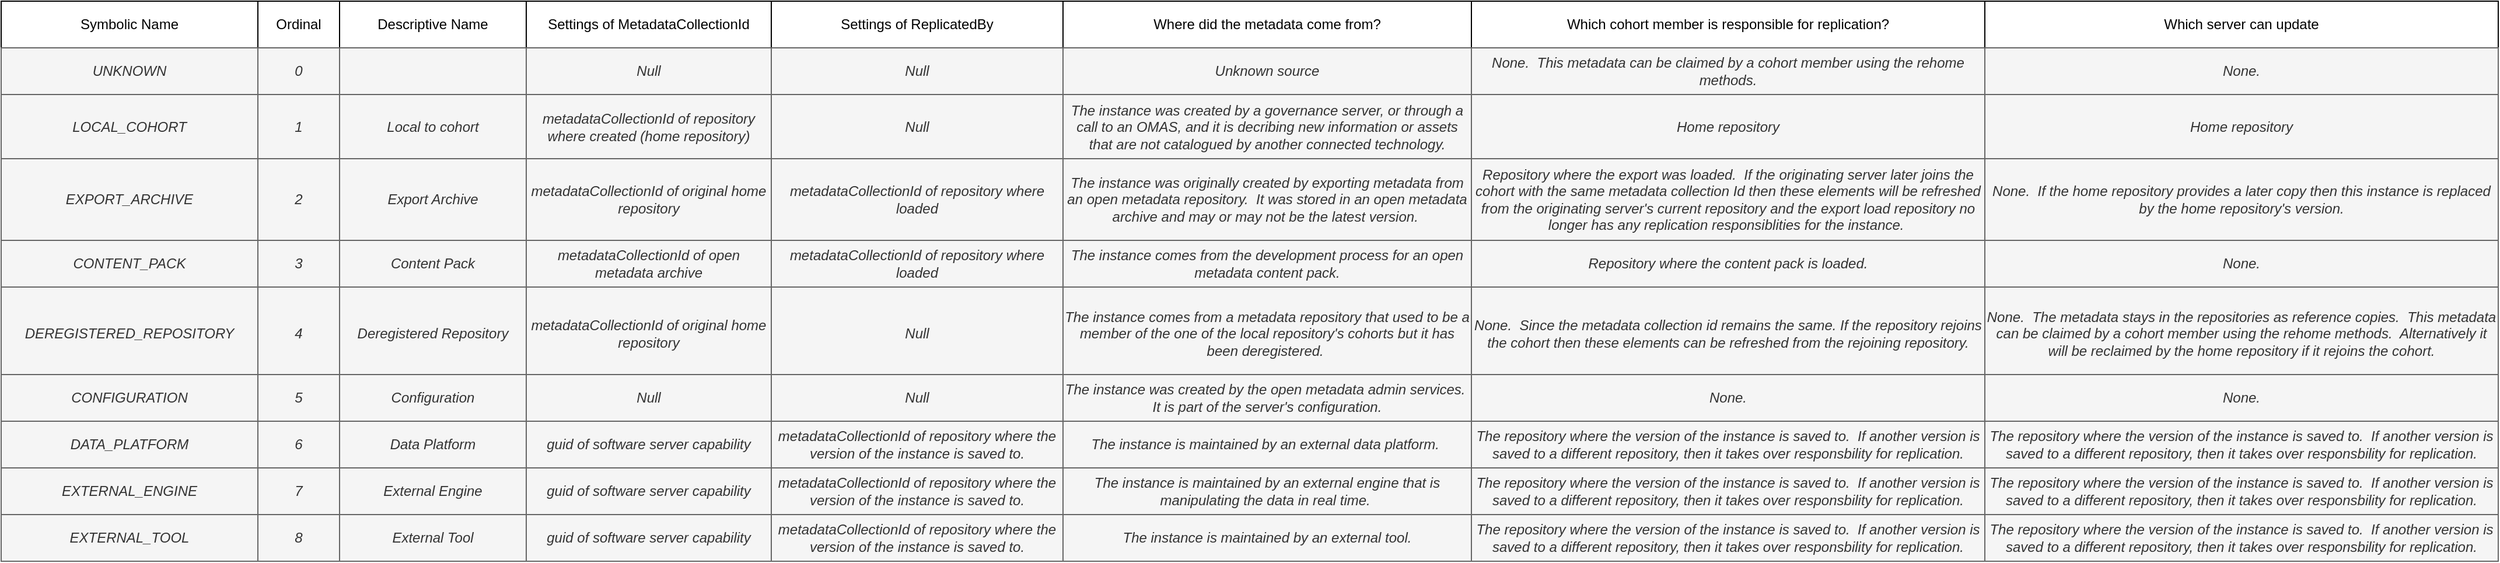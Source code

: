 <mxfile version="12.4.2" type="device" pages="5"><diagram id="efLka_JHWkcz2UlRjQiU" name="provenance-types-old"><mxGraphModel dx="2101" dy="626" grid="1" gridSize="10" guides="1" tooltips="1" connect="1" arrows="1" fold="1" page="1" pageScale="1" pageWidth="1169" pageHeight="827" math="0" shadow="0"><root><mxCell id="0"/><mxCell id="1" parent="0"/><mxCell id="7ch5ggSjsfosJiUKhnFK-70" value="" style="group" parent="1" vertex="1" connectable="0"><mxGeometry x="-190" y="104" width="350" height="480" as="geometry"/></mxCell><mxCell id="7ch5ggSjsfosJiUKhnFK-48" value="Where did the metadata come from?" style="rounded=0;whiteSpace=wrap;html=1;" parent="7ch5ggSjsfosJiUKhnFK-70" vertex="1"><mxGeometry width="350" height="40" as="geometry"/></mxCell><mxCell id="7ch5ggSjsfosJiUKhnFK-49" value="&lt;span&gt;Unknown source&lt;/span&gt;" style="rounded=0;whiteSpace=wrap;html=1;fillColor=#f5f5f5;strokeColor=#666666;fontColor=#333333;fontStyle=2" parent="7ch5ggSjsfosJiUKhnFK-70" vertex="1"><mxGeometry y="40" width="350" height="40" as="geometry"/></mxCell><mxCell id="7ch5ggSjsfosJiUKhnFK-50" value="The instance was created by a governance server, or through a call to an OMAS, and it is decribing new information or assets that are not catalogued by another connected technology.&lt;br&gt;" style="rounded=0;whiteSpace=wrap;html=1;fillColor=#f5f5f5;strokeColor=#666666;fontColor=#333333;fontStyle=2" parent="7ch5ggSjsfosJiUKhnFK-70" vertex="1"><mxGeometry y="80" width="350" height="55" as="geometry"/></mxCell><mxCell id="7ch5ggSjsfosJiUKhnFK-51" value="&lt;span&gt;The instance was originally created by exporting metadata from an open metadata repository.&amp;nbsp; It was stored in an open metadata archive and may or may not be the latest version.&amp;nbsp;&lt;/span&gt;" style="rounded=0;whiteSpace=wrap;html=1;fillColor=#f5f5f5;strokeColor=#666666;fontColor=#333333;fontStyle=2" parent="7ch5ggSjsfosJiUKhnFK-70" vertex="1"><mxGeometry y="135" width="350" height="70" as="geometry"/></mxCell><mxCell id="7ch5ggSjsfosJiUKhnFK-52" value="&lt;span&gt;The instance comes from the development process for an open metadata content pack.&lt;/span&gt;" style="rounded=0;whiteSpace=wrap;html=1;fillColor=#f5f5f5;strokeColor=#666666;fontColor=#333333;fontStyle=2" parent="7ch5ggSjsfosJiUKhnFK-70" vertex="1"><mxGeometry y="205" width="350" height="40" as="geometry"/></mxCell><mxCell id="7ch5ggSjsfosJiUKhnFK-53" value="The instance comes from a metadata repository that used to be a member of the one of the local repository's cohorts but it has been deregistered.&amp;nbsp;&lt;br&gt;" style="rounded=0;whiteSpace=wrap;html=1;fillColor=#f5f5f5;strokeColor=#666666;fontColor=#333333;fontStyle=2" parent="7ch5ggSjsfosJiUKhnFK-70" vertex="1"><mxGeometry y="245" width="350" height="80" as="geometry"/></mxCell><mxCell id="7ch5ggSjsfosJiUKhnFK-54" value="&lt;span&gt;The instance was created by the open metadata admin services.&amp;nbsp; It is part of the server's configuration.&lt;/span&gt;" style="rounded=0;whiteSpace=wrap;html=1;fillColor=#f5f5f5;strokeColor=#666666;fontColor=#333333;fontStyle=2" parent="7ch5ggSjsfosJiUKhnFK-70" vertex="1"><mxGeometry y="320" width="350" height="40" as="geometry"/></mxCell><mxCell id="7ch5ggSjsfosJiUKhnFK-55" value="The instance is maintained by an external data platform.&amp;nbsp;&lt;br&gt;" style="rounded=0;whiteSpace=wrap;html=1;fillColor=#f5f5f5;strokeColor=#666666;fontColor=#333333;fontStyle=2" parent="7ch5ggSjsfosJiUKhnFK-70" vertex="1"><mxGeometry y="360" width="350" height="40" as="geometry"/></mxCell><mxCell id="7ch5ggSjsfosJiUKhnFK-56" value="The instance is maintained by an external engine that is manipulating the data in real time.&amp;nbsp;&lt;br&gt;" style="rounded=0;whiteSpace=wrap;html=1;fillColor=#f5f5f5;strokeColor=#666666;fontColor=#333333;fontStyle=2" parent="7ch5ggSjsfosJiUKhnFK-70" vertex="1"><mxGeometry y="400" width="350" height="40" as="geometry"/></mxCell><mxCell id="7ch5ggSjsfosJiUKhnFK-57" value="The instance is maintained by an external tool.&lt;br&gt;" style="rounded=0;whiteSpace=wrap;html=1;fillColor=#f5f5f5;strokeColor=#666666;fontColor=#333333;fontStyle=2" parent="7ch5ggSjsfosJiUKhnFK-70" vertex="1"><mxGeometry y="440" width="350" height="40" as="geometry"/></mxCell><mxCell id="7ch5ggSjsfosJiUKhnFK-71" value="&lt;span&gt;Which cohort member is responsible for replication?&lt;/span&gt;" style="rounded=0;whiteSpace=wrap;html=1;" parent="1" vertex="1"><mxGeometry x="160" y="104" width="440" height="40" as="geometry"/></mxCell><mxCell id="7ch5ggSjsfosJiUKhnFK-72" value="&lt;span&gt;None.&amp;nbsp; This metadata can be claimed by a cohort member using the rehome methods.&lt;/span&gt;" style="rounded=0;whiteSpace=wrap;html=1;fillColor=#f5f5f5;strokeColor=#666666;fontColor=#333333;fontStyle=2" parent="1" vertex="1"><mxGeometry x="160" y="144" width="440" height="40" as="geometry"/></mxCell><mxCell id="7ch5ggSjsfosJiUKhnFK-73" value="Home repository&lt;br&gt;" style="rounded=0;whiteSpace=wrap;html=1;fillColor=#f5f5f5;strokeColor=#666666;fontColor=#333333;fontStyle=2" parent="1" vertex="1"><mxGeometry x="160" y="184" width="440" height="55" as="geometry"/></mxCell><mxCell id="7ch5ggSjsfosJiUKhnFK-74" value="&lt;span&gt;Repository where the export was loaded.&amp;nbsp;&amp;nbsp;&lt;/span&gt;If the originating server later joins the cohort with the same metadata collection Id then these elements will be refreshed from the originating server's current repository and the export load repository no longer has any replication responsiblities for the instance.&amp;nbsp;&lt;span&gt;&lt;br&gt;&lt;/span&gt;" style="rounded=0;whiteSpace=wrap;html=1;fillColor=#f5f5f5;strokeColor=#666666;fontColor=#333333;fontStyle=2" parent="1" vertex="1"><mxGeometry x="160" y="239" width="440" height="70" as="geometry"/></mxCell><mxCell id="7ch5ggSjsfosJiUKhnFK-75" value="&lt;span&gt;Repository where the content pack is loaded.&lt;/span&gt;" style="rounded=0;whiteSpace=wrap;html=1;fillColor=#f5f5f5;strokeColor=#666666;fontColor=#333333;fontStyle=2" parent="1" vertex="1"><mxGeometry x="160" y="309" width="440" height="40" as="geometry"/></mxCell><mxCell id="7ch5ggSjsfosJiUKhnFK-76" value="&lt;span&gt;None.&amp;nbsp; Since t&lt;/span&gt;he metadata collection id remains the same. If the repository rejoins the cohort then these elements can be refreshed from the rejoining repository." style="rounded=0;whiteSpace=wrap;html=1;fillColor=#f5f5f5;strokeColor=#666666;fontColor=#333333;fontStyle=2" parent="1" vertex="1"><mxGeometry x="160" y="349" width="440" height="80" as="geometry"/></mxCell><mxCell id="7ch5ggSjsfosJiUKhnFK-77" value="&lt;span&gt;None.&lt;/span&gt;" style="rounded=0;whiteSpace=wrap;html=1;fillColor=#f5f5f5;strokeColor=#666666;fontColor=#333333;fontStyle=2" parent="1" vertex="1"><mxGeometry x="160" y="424" width="440" height="40" as="geometry"/></mxCell><mxCell id="7ch5ggSjsfosJiUKhnFK-78" value="&lt;span&gt;The repository where the version of the instance is saved to.&amp;nbsp; If another version is saved to a different repository, then it takes over responsbility for replication.&lt;/span&gt;" style="rounded=0;whiteSpace=wrap;html=1;fillColor=#f5f5f5;strokeColor=#666666;fontColor=#333333;fontStyle=2" parent="1" vertex="1"><mxGeometry x="160" y="464" width="440" height="40" as="geometry"/></mxCell><mxCell id="7ch5ggSjsfosJiUKhnFK-79" value="The repository where the version of the instance is saved to.&amp;nbsp; If another version is saved to a different repository, then it takes over responsbility for replication.&lt;br&gt;" style="rounded=0;whiteSpace=wrap;html=1;fillColor=#f5f5f5;strokeColor=#666666;fontColor=#333333;fontStyle=2" parent="1" vertex="1"><mxGeometry x="160" y="504" width="440" height="40" as="geometry"/></mxCell><mxCell id="7ch5ggSjsfosJiUKhnFK-80" value="The repository where the version of the instance is saved to.&amp;nbsp; If another version is saved to a different repository, then it takes over responsbility for replication.&lt;br&gt;" style="rounded=0;whiteSpace=wrap;html=1;fillColor=#f5f5f5;strokeColor=#666666;fontColor=#333333;fontStyle=2" parent="1" vertex="1"><mxGeometry x="160" y="544" width="440" height="40" as="geometry"/></mxCell><mxCell id="7ch5ggSjsfosJiUKhnFK-81" value="&lt;span&gt;Which server can update&lt;/span&gt;" style="rounded=0;whiteSpace=wrap;html=1;" parent="1" vertex="1"><mxGeometry x="600" y="104" width="440" height="40" as="geometry"/></mxCell><mxCell id="7ch5ggSjsfosJiUKhnFK-82" value="&lt;span&gt;None.&lt;/span&gt;" style="rounded=0;whiteSpace=wrap;html=1;fillColor=#f5f5f5;strokeColor=#666666;fontColor=#333333;fontStyle=2" parent="1" vertex="1"><mxGeometry x="600" y="144" width="440" height="40" as="geometry"/></mxCell><mxCell id="7ch5ggSjsfosJiUKhnFK-83" value="Home repository&lt;br&gt;" style="rounded=0;whiteSpace=wrap;html=1;fillColor=#f5f5f5;strokeColor=#666666;fontColor=#333333;fontStyle=2" parent="1" vertex="1"><mxGeometry x="600" y="184" width="440" height="55" as="geometry"/></mxCell><mxCell id="7ch5ggSjsfosJiUKhnFK-84" value="&lt;span&gt;None.&amp;nbsp;&amp;nbsp;&lt;/span&gt;If the home repository provides a later copy then this instance is replaced by the home repository's version." style="rounded=0;whiteSpace=wrap;html=1;fillColor=#f5f5f5;strokeColor=#666666;fontColor=#333333;fontStyle=2" parent="1" vertex="1"><mxGeometry x="600" y="239" width="440" height="70" as="geometry"/></mxCell><mxCell id="7ch5ggSjsfosJiUKhnFK-85" value="&lt;span&gt;None.&lt;/span&gt;" style="rounded=0;whiteSpace=wrap;html=1;fillColor=#f5f5f5;strokeColor=#666666;fontColor=#333333;fontStyle=2" parent="1" vertex="1"><mxGeometry x="600" y="309" width="440" height="40" as="geometry"/></mxCell><mxCell id="7ch5ggSjsfosJiUKhnFK-86" value="&lt;span&gt;None.&amp;nbsp; The metadata stays in the repositories as reference copies.&amp;nbsp;&amp;nbsp;&lt;/span&gt;This metadata can be claimed by a cohort member using the rehome methods.&amp;nbsp; Alternatively it will be reclaimed by the home repository if it rejoins the cohort." style="rounded=0;whiteSpace=wrap;html=1;fillColor=#f5f5f5;strokeColor=#666666;fontColor=#333333;fontStyle=2" parent="1" vertex="1"><mxGeometry x="600" y="349" width="440" height="80" as="geometry"/></mxCell><mxCell id="7ch5ggSjsfosJiUKhnFK-87" value="&lt;span&gt;None.&lt;/span&gt;" style="rounded=0;whiteSpace=wrap;html=1;fillColor=#f5f5f5;strokeColor=#666666;fontColor=#333333;fontStyle=2" parent="1" vertex="1"><mxGeometry x="600" y="424" width="440" height="40" as="geometry"/></mxCell><mxCell id="7ch5ggSjsfosJiUKhnFK-88" value="&lt;span&gt;The repository where the version of the instance is saved to.&amp;nbsp; If another version is saved to a different repository, then it takes over responsbility for replication.&lt;/span&gt;" style="rounded=0;whiteSpace=wrap;html=1;fillColor=#f5f5f5;strokeColor=#666666;fontColor=#333333;fontStyle=2" parent="1" vertex="1"><mxGeometry x="600" y="464" width="440" height="40" as="geometry"/></mxCell><mxCell id="7ch5ggSjsfosJiUKhnFK-89" value="The repository where the version of the instance is saved to.&amp;nbsp; If another version is saved to a different repository, then it takes over responsbility for replication.&lt;br&gt;" style="rounded=0;whiteSpace=wrap;html=1;fillColor=#f5f5f5;strokeColor=#666666;fontColor=#333333;fontStyle=2" parent="1" vertex="1"><mxGeometry x="600" y="504" width="440" height="40" as="geometry"/></mxCell><mxCell id="7ch5ggSjsfosJiUKhnFK-90" value="The repository where the version of the instance is saved to.&amp;nbsp; If another version is saved to a different repository, then it takes over responsbility for replication.&lt;br&gt;" style="rounded=0;whiteSpace=wrap;html=1;fillColor=#f5f5f5;strokeColor=#666666;fontColor=#333333;fontStyle=2" parent="1" vertex="1"><mxGeometry x="600" y="544" width="440" height="40" as="geometry"/></mxCell><mxCell id="7ch5ggSjsfosJiUKhnFK-111" value="" style="group" parent="1" vertex="1" connectable="0"><mxGeometry x="-440" y="104" width="250" height="480" as="geometry"/></mxCell><mxCell id="7ch5ggSjsfosJiUKhnFK-101" value="&lt;span&gt;Settings of ReplicatedBy&lt;/span&gt;" style="rounded=0;whiteSpace=wrap;html=1;" parent="7ch5ggSjsfosJiUKhnFK-111" vertex="1"><mxGeometry width="250" height="40" as="geometry"/></mxCell><mxCell id="7ch5ggSjsfosJiUKhnFK-102" value="&lt;span&gt;Null&lt;/span&gt;" style="rounded=0;whiteSpace=wrap;html=1;fillColor=#f5f5f5;strokeColor=#666666;fontColor=#333333;fontStyle=2" parent="7ch5ggSjsfosJiUKhnFK-111" vertex="1"><mxGeometry y="40" width="250" height="40" as="geometry"/></mxCell><mxCell id="7ch5ggSjsfosJiUKhnFK-103" value="Null&lt;br&gt;" style="rounded=0;whiteSpace=wrap;html=1;fillColor=#f5f5f5;strokeColor=#666666;fontColor=#333333;fontStyle=2" parent="7ch5ggSjsfosJiUKhnFK-111" vertex="1"><mxGeometry y="80" width="250" height="55" as="geometry"/></mxCell><mxCell id="7ch5ggSjsfosJiUKhnFK-104" value="metadataCollectionId of repository where loaded" style="rounded=0;whiteSpace=wrap;html=1;fillColor=#f5f5f5;strokeColor=#666666;fontColor=#333333;fontStyle=2" parent="7ch5ggSjsfosJiUKhnFK-111" vertex="1"><mxGeometry y="135" width="250" height="70" as="geometry"/></mxCell><mxCell id="7ch5ggSjsfosJiUKhnFK-105" value="metadataCollectionId of repository where loaded&lt;br&gt;" style="rounded=0;whiteSpace=wrap;html=1;fillColor=#f5f5f5;strokeColor=#666666;fontColor=#333333;fontStyle=2" parent="7ch5ggSjsfosJiUKhnFK-111" vertex="1"><mxGeometry y="205" width="250" height="40" as="geometry"/></mxCell><mxCell id="7ch5ggSjsfosJiUKhnFK-106" value="Null" style="rounded=0;whiteSpace=wrap;html=1;fillColor=#f5f5f5;strokeColor=#666666;fontColor=#333333;fontStyle=2" parent="7ch5ggSjsfosJiUKhnFK-111" vertex="1"><mxGeometry y="245" width="250" height="80" as="geometry"/></mxCell><mxCell id="7ch5ggSjsfosJiUKhnFK-107" value="&lt;span&gt;Null&lt;/span&gt;" style="rounded=0;whiteSpace=wrap;html=1;fillColor=#f5f5f5;strokeColor=#666666;fontColor=#333333;fontStyle=2" parent="7ch5ggSjsfosJiUKhnFK-111" vertex="1"><mxGeometry y="320" width="250" height="40" as="geometry"/></mxCell><mxCell id="7ch5ggSjsfosJiUKhnFK-108" value="metadataCollectionId of repository where&lt;span&gt;&amp;nbsp;the version of the instance is saved to.&lt;/span&gt;" style="rounded=0;whiteSpace=wrap;html=1;fillColor=#f5f5f5;strokeColor=#666666;fontColor=#333333;fontStyle=2" parent="7ch5ggSjsfosJiUKhnFK-111" vertex="1"><mxGeometry y="360" width="250" height="40" as="geometry"/></mxCell><mxCell id="7ch5ggSjsfosJiUKhnFK-109" value="metadataCollectionId of repository where&amp;nbsp;the version of the instance is saved to.&lt;br&gt;" style="rounded=0;whiteSpace=wrap;html=1;fillColor=#f5f5f5;strokeColor=#666666;fontColor=#333333;fontStyle=2" parent="7ch5ggSjsfosJiUKhnFK-111" vertex="1"><mxGeometry y="400" width="250" height="40" as="geometry"/></mxCell><mxCell id="7ch5ggSjsfosJiUKhnFK-110" value="metadataCollectionId of repository where&amp;nbsp;the version of the instance is saved to.&lt;br&gt;" style="rounded=0;whiteSpace=wrap;html=1;fillColor=#f5f5f5;strokeColor=#666666;fontColor=#333333;fontStyle=2" parent="7ch5ggSjsfosJiUKhnFK-111" vertex="1"><mxGeometry y="440" width="250" height="40" as="geometry"/></mxCell><mxCell id="7ch5ggSjsfosJiUKhnFK-112" value="" style="group" parent="1" vertex="1" connectable="0"><mxGeometry x="-650" y="104" width="210" height="480" as="geometry"/></mxCell><mxCell id="7ch5ggSjsfosJiUKhnFK-91" value="&lt;span&gt;Settings of MetadataCollectionId&lt;/span&gt;" style="rounded=0;whiteSpace=wrap;html=1;" parent="7ch5ggSjsfosJiUKhnFK-112" vertex="1"><mxGeometry width="210" height="40" as="geometry"/></mxCell><mxCell id="7ch5ggSjsfosJiUKhnFK-92" value="&lt;span&gt;Null&lt;/span&gt;" style="rounded=0;whiteSpace=wrap;html=1;fillColor=#f5f5f5;strokeColor=#666666;fontColor=#333333;fontStyle=2" parent="7ch5ggSjsfosJiUKhnFK-112" vertex="1"><mxGeometry y="40" width="210" height="40" as="geometry"/></mxCell><mxCell id="7ch5ggSjsfosJiUKhnFK-93" value="metadataCollectionId of repository where created (home repository)&lt;br&gt;" style="rounded=0;whiteSpace=wrap;html=1;fillColor=#f5f5f5;strokeColor=#666666;fontColor=#333333;fontStyle=2" parent="7ch5ggSjsfosJiUKhnFK-112" vertex="1"><mxGeometry y="80" width="210" height="55" as="geometry"/></mxCell><mxCell id="7ch5ggSjsfosJiUKhnFK-94" value="metadataCollectionId of original home repository" style="rounded=0;whiteSpace=wrap;html=1;fillColor=#f5f5f5;strokeColor=#666666;fontColor=#333333;fontStyle=2" parent="7ch5ggSjsfosJiUKhnFK-112" vertex="1"><mxGeometry y="135" width="210" height="70" as="geometry"/></mxCell><mxCell id="7ch5ggSjsfosJiUKhnFK-95" value="metadataCollectionId of open metadata archive&lt;br&gt;" style="rounded=0;whiteSpace=wrap;html=1;fillColor=#f5f5f5;strokeColor=#666666;fontColor=#333333;fontStyle=2" parent="7ch5ggSjsfosJiUKhnFK-112" vertex="1"><mxGeometry y="205" width="210" height="40" as="geometry"/></mxCell><mxCell id="7ch5ggSjsfosJiUKhnFK-96" value="metadataCollectionId of original home repository" style="rounded=0;whiteSpace=wrap;html=1;fillColor=#f5f5f5;strokeColor=#666666;fontColor=#333333;fontStyle=2" parent="7ch5ggSjsfosJiUKhnFK-112" vertex="1"><mxGeometry y="245" width="210" height="80" as="geometry"/></mxCell><mxCell id="7ch5ggSjsfosJiUKhnFK-97" value="&lt;span&gt;Null&lt;/span&gt;" style="rounded=0;whiteSpace=wrap;html=1;fillColor=#f5f5f5;strokeColor=#666666;fontColor=#333333;fontStyle=2" parent="7ch5ggSjsfosJiUKhnFK-112" vertex="1"><mxGeometry y="320" width="210" height="40" as="geometry"/></mxCell><mxCell id="7ch5ggSjsfosJiUKhnFK-98" value="guid of software server capability&lt;br&gt;" style="rounded=0;whiteSpace=wrap;html=1;fillColor=#f5f5f5;strokeColor=#666666;fontColor=#333333;fontStyle=2" parent="7ch5ggSjsfosJiUKhnFK-112" vertex="1"><mxGeometry y="360" width="210" height="40" as="geometry"/></mxCell><mxCell id="7ch5ggSjsfosJiUKhnFK-99" value="guid of software server capability&lt;br&gt;" style="rounded=0;whiteSpace=wrap;html=1;fillColor=#f5f5f5;strokeColor=#666666;fontColor=#333333;fontStyle=2" parent="7ch5ggSjsfosJiUKhnFK-112" vertex="1"><mxGeometry y="400" width="210" height="40" as="geometry"/></mxCell><mxCell id="7ch5ggSjsfosJiUKhnFK-100" value="guid of software server capability&lt;br&gt;" style="rounded=0;whiteSpace=wrap;html=1;fillColor=#f5f5f5;strokeColor=#666666;fontColor=#333333;fontStyle=2" parent="7ch5ggSjsfosJiUKhnFK-112" vertex="1"><mxGeometry y="440" width="210" height="40" as="geometry"/></mxCell><mxCell id="7ch5ggSjsfosJiUKhnFK-113" value="" style="group" parent="1" vertex="1" connectable="0"><mxGeometry x="-1100" y="104" width="450" height="480" as="geometry"/></mxCell><mxCell id="7ch5ggSjsfosJiUKhnFK-2" value="Symbolic Name" style="rounded=0;whiteSpace=wrap;html=1;" parent="7ch5ggSjsfosJiUKhnFK-113" vertex="1"><mxGeometry width="220" height="40" as="geometry"/></mxCell><mxCell id="7ch5ggSjsfosJiUKhnFK-7" value="&lt;span&gt;UNKNOWN&lt;/span&gt;" style="rounded=0;whiteSpace=wrap;html=1;fillColor=#f5f5f5;strokeColor=#666666;fontColor=#333333;fontStyle=2" parent="7ch5ggSjsfosJiUKhnFK-113" vertex="1"><mxGeometry y="40" width="220" height="40" as="geometry"/></mxCell><mxCell id="7ch5ggSjsfosJiUKhnFK-11" value="&lt;span&gt;LOCAL_COHORT&lt;/span&gt;" style="rounded=0;whiteSpace=wrap;html=1;fillColor=#f5f5f5;strokeColor=#666666;fontColor=#333333;fontStyle=2" parent="7ch5ggSjsfosJiUKhnFK-113" vertex="1"><mxGeometry y="80" width="220" height="55" as="geometry"/></mxCell><mxCell id="7ch5ggSjsfosJiUKhnFK-15" value="&lt;span&gt;EXPORT_ARCHIVE&lt;/span&gt;" style="rounded=0;whiteSpace=wrap;html=1;fillColor=#f5f5f5;strokeColor=#666666;fontColor=#333333;fontStyle=2" parent="7ch5ggSjsfosJiUKhnFK-113" vertex="1"><mxGeometry y="135" width="220" height="70" as="geometry"/></mxCell><mxCell id="7ch5ggSjsfosJiUKhnFK-19" value="&lt;span&gt;CONTENT_PACK&lt;/span&gt;" style="rounded=0;whiteSpace=wrap;html=1;fillColor=#f5f5f5;strokeColor=#666666;fontColor=#333333;fontStyle=2" parent="7ch5ggSjsfosJiUKhnFK-113" vertex="1"><mxGeometry y="205" width="220" height="40" as="geometry"/></mxCell><mxCell id="7ch5ggSjsfosJiUKhnFK-23" value="&lt;span&gt;DEREGISTERED_REPOSITORY&lt;/span&gt;" style="rounded=0;whiteSpace=wrap;html=1;fillColor=#f5f5f5;strokeColor=#666666;fontColor=#333333;fontStyle=2" parent="7ch5ggSjsfosJiUKhnFK-113" vertex="1"><mxGeometry y="245" width="220" height="80" as="geometry"/></mxCell><mxCell id="7ch5ggSjsfosJiUKhnFK-27" value="&lt;span&gt;CONFIGURATION&lt;/span&gt;" style="rounded=0;whiteSpace=wrap;html=1;fillColor=#f5f5f5;strokeColor=#666666;fontColor=#333333;fontStyle=2" parent="7ch5ggSjsfosJiUKhnFK-113" vertex="1"><mxGeometry y="320" width="220" height="40" as="geometry"/></mxCell><mxCell id="7ch5ggSjsfosJiUKhnFK-31" value="&lt;span&gt;DATA_PLATFORM&lt;/span&gt;" style="rounded=0;whiteSpace=wrap;html=1;fillColor=#f5f5f5;strokeColor=#666666;fontColor=#333333;fontStyle=2" parent="7ch5ggSjsfosJiUKhnFK-113" vertex="1"><mxGeometry y="360" width="220" height="40" as="geometry"/></mxCell><mxCell id="7ch5ggSjsfosJiUKhnFK-35" value="&lt;span&gt;EXTERNAL_ENGINE&lt;/span&gt;" style="rounded=0;whiteSpace=wrap;html=1;fillColor=#f5f5f5;strokeColor=#666666;fontColor=#333333;fontStyle=2" parent="7ch5ggSjsfosJiUKhnFK-113" vertex="1"><mxGeometry y="400" width="220" height="40" as="geometry"/></mxCell><mxCell id="7ch5ggSjsfosJiUKhnFK-39" value="&lt;span&gt;EXTERNAL_TOOL&lt;/span&gt;" style="rounded=0;whiteSpace=wrap;html=1;fillColor=#f5f5f5;strokeColor=#666666;fontColor=#333333;fontStyle=2" parent="7ch5ggSjsfosJiUKhnFK-113" vertex="1"><mxGeometry y="440" width="220" height="40" as="geometry"/></mxCell><mxCell id="7ch5ggSjsfosJiUKhnFK-58" value="" style="group" parent="7ch5ggSjsfosJiUKhnFK-113" vertex="1" connectable="0"><mxGeometry x="290" width="160" height="480" as="geometry"/></mxCell><mxCell id="7ch5ggSjsfosJiUKhnFK-4" value="Descriptive Name" style="rounded=0;whiteSpace=wrap;html=1;" parent="7ch5ggSjsfosJiUKhnFK-58" vertex="1"><mxGeometry width="160" height="40" as="geometry"/></mxCell><mxCell id="7ch5ggSjsfosJiUKhnFK-9" value="&amp;nbsp; &amp;nbsp;" style="rounded=0;whiteSpace=wrap;html=1;fillColor=#f5f5f5;strokeColor=#666666;fontColor=#333333;fontStyle=2" parent="7ch5ggSjsfosJiUKhnFK-58" vertex="1"><mxGeometry y="40" width="160" height="40" as="geometry"/></mxCell><mxCell id="7ch5ggSjsfosJiUKhnFK-13" value="&lt;span&gt;Local to cohort&lt;/span&gt;" style="rounded=0;whiteSpace=wrap;html=1;fillColor=#f5f5f5;strokeColor=#666666;fontColor=#333333;fontStyle=2" parent="7ch5ggSjsfosJiUKhnFK-58" vertex="1"><mxGeometry y="80" width="160" height="55" as="geometry"/></mxCell><mxCell id="7ch5ggSjsfosJiUKhnFK-17" value="&lt;span&gt;Export Archive&lt;/span&gt;" style="rounded=0;whiteSpace=wrap;html=1;fillColor=#f5f5f5;strokeColor=#666666;fontColor=#333333;fontStyle=2" parent="7ch5ggSjsfosJiUKhnFK-58" vertex="1"><mxGeometry y="135" width="160" height="70" as="geometry"/></mxCell><mxCell id="7ch5ggSjsfosJiUKhnFK-21" value="&lt;span&gt;Content Pack&lt;/span&gt;" style="rounded=0;whiteSpace=wrap;html=1;fillColor=#f5f5f5;strokeColor=#666666;fontColor=#333333;fontStyle=2" parent="7ch5ggSjsfosJiUKhnFK-58" vertex="1"><mxGeometry y="205" width="160" height="40" as="geometry"/></mxCell><mxCell id="7ch5ggSjsfosJiUKhnFK-25" value="&lt;span&gt;Deregistered Repository&lt;/span&gt;" style="rounded=0;whiteSpace=wrap;html=1;fillColor=#f5f5f5;strokeColor=#666666;fontColor=#333333;fontStyle=2" parent="7ch5ggSjsfosJiUKhnFK-58" vertex="1"><mxGeometry y="245" width="160" height="80" as="geometry"/></mxCell><mxCell id="7ch5ggSjsfosJiUKhnFK-29" value="&lt;span&gt;Configuration&lt;/span&gt;" style="rounded=0;whiteSpace=wrap;html=1;fillColor=#f5f5f5;strokeColor=#666666;fontColor=#333333;fontStyle=2" parent="7ch5ggSjsfosJiUKhnFK-58" vertex="1"><mxGeometry y="320" width="160" height="40" as="geometry"/></mxCell><mxCell id="7ch5ggSjsfosJiUKhnFK-33" value="&lt;span&gt;Data Platform&lt;/span&gt;" style="rounded=0;whiteSpace=wrap;html=1;fillColor=#f5f5f5;strokeColor=#666666;fontColor=#333333;fontStyle=2" parent="7ch5ggSjsfosJiUKhnFK-58" vertex="1"><mxGeometry y="360" width="160" height="40" as="geometry"/></mxCell><mxCell id="7ch5ggSjsfosJiUKhnFK-37" value="&lt;span&gt;External Engine&lt;/span&gt;" style="rounded=0;whiteSpace=wrap;html=1;fillColor=#f5f5f5;strokeColor=#666666;fontColor=#333333;fontStyle=2" parent="7ch5ggSjsfosJiUKhnFK-58" vertex="1"><mxGeometry y="400" width="160" height="40" as="geometry"/></mxCell><mxCell id="7ch5ggSjsfosJiUKhnFK-41" value="&lt;span&gt;External Tool&lt;/span&gt;" style="rounded=0;whiteSpace=wrap;html=1;fillColor=#f5f5f5;strokeColor=#666666;fontColor=#333333;fontStyle=2" parent="7ch5ggSjsfosJiUKhnFK-58" vertex="1"><mxGeometry y="440" width="160" height="40" as="geometry"/></mxCell><mxCell id="7ch5ggSjsfosJiUKhnFK-59" value="" style="group" parent="7ch5ggSjsfosJiUKhnFK-113" vertex="1" connectable="0"><mxGeometry x="220" width="70" height="480" as="geometry"/></mxCell><mxCell id="7ch5ggSjsfosJiUKhnFK-3" value="Ordinal" style="rounded=0;whiteSpace=wrap;html=1;" parent="7ch5ggSjsfosJiUKhnFK-59" vertex="1"><mxGeometry width="70" height="40" as="geometry"/></mxCell><mxCell id="7ch5ggSjsfosJiUKhnFK-8" value="0" style="rounded=0;whiteSpace=wrap;html=1;fillColor=#f5f5f5;strokeColor=#666666;fontColor=#333333;fontStyle=2" parent="7ch5ggSjsfosJiUKhnFK-59" vertex="1"><mxGeometry y="40" width="70" height="40" as="geometry"/></mxCell><mxCell id="7ch5ggSjsfosJiUKhnFK-12" value="1" style="rounded=0;whiteSpace=wrap;html=1;fillColor=#f5f5f5;strokeColor=#666666;fontColor=#333333;fontStyle=2" parent="7ch5ggSjsfosJiUKhnFK-59" vertex="1"><mxGeometry y="80" width="70" height="55" as="geometry"/></mxCell><mxCell id="7ch5ggSjsfosJiUKhnFK-16" value="2" style="rounded=0;whiteSpace=wrap;html=1;fillColor=#f5f5f5;strokeColor=#666666;fontColor=#333333;fontStyle=2" parent="7ch5ggSjsfosJiUKhnFK-59" vertex="1"><mxGeometry y="135" width="70" height="70" as="geometry"/></mxCell><mxCell id="7ch5ggSjsfosJiUKhnFK-20" value="3" style="rounded=0;whiteSpace=wrap;html=1;fillColor=#f5f5f5;strokeColor=#666666;fontColor=#333333;fontStyle=2" parent="7ch5ggSjsfosJiUKhnFK-59" vertex="1"><mxGeometry y="205" width="70" height="40" as="geometry"/></mxCell><mxCell id="7ch5ggSjsfosJiUKhnFK-24" value="4" style="rounded=0;whiteSpace=wrap;html=1;fillColor=#f5f5f5;strokeColor=#666666;fontColor=#333333;fontStyle=2" parent="7ch5ggSjsfosJiUKhnFK-59" vertex="1"><mxGeometry y="245" width="70" height="80" as="geometry"/></mxCell><mxCell id="7ch5ggSjsfosJiUKhnFK-28" value="5" style="rounded=0;whiteSpace=wrap;html=1;fillColor=#f5f5f5;strokeColor=#666666;fontColor=#333333;fontStyle=2" parent="7ch5ggSjsfosJiUKhnFK-59" vertex="1"><mxGeometry y="320" width="70" height="40" as="geometry"/></mxCell><mxCell id="7ch5ggSjsfosJiUKhnFK-32" value="6" style="rounded=0;whiteSpace=wrap;html=1;fillColor=#f5f5f5;strokeColor=#666666;fontColor=#333333;fontStyle=2" parent="7ch5ggSjsfosJiUKhnFK-59" vertex="1"><mxGeometry y="360" width="70" height="40" as="geometry"/></mxCell><mxCell id="7ch5ggSjsfosJiUKhnFK-36" value="7" style="rounded=0;whiteSpace=wrap;html=1;fillColor=#f5f5f5;strokeColor=#666666;fontColor=#333333;fontStyle=2" parent="7ch5ggSjsfosJiUKhnFK-59" vertex="1"><mxGeometry y="400" width="70" height="40" as="geometry"/></mxCell><mxCell id="7ch5ggSjsfosJiUKhnFK-40" value="8" style="rounded=0;whiteSpace=wrap;html=1;fillColor=#f5f5f5;strokeColor=#666666;fontColor=#333333;fontStyle=2" parent="7ch5ggSjsfosJiUKhnFK-59" vertex="1"><mxGeometry y="440" width="70" height="40" as="geometry"/></mxCell></root></mxGraphModel></diagram><diagram id="xxzAtV9h6rEGedcPZbID" name="metadata-collection-changes"><mxGraphModel dx="1318" dy="789" grid="1" gridSize="10" guides="1" tooltips="1" connect="1" arrows="1" fold="1" page="1" pageScale="1" pageWidth="1169" pageHeight="827" math="0" shadow="0"><root><mxCell id="1hPsYibPQTagi0HiiQUv-0"/><mxCell id="1hPsYibPQTagi0HiiQUv-1" parent="1hPsYibPQTagi0HiiQUv-0"/><mxCell id="1hPsYibPQTagi0HiiQUv-3" value="/**&lt;br&gt;&amp;nbsp;* Save a new entity that is sourced from an external technology.&amp;nbsp; The external&lt;br&gt;&amp;nbsp;* technology is identified by a GUID and a name.&amp;nbsp; These can be recorded in a&lt;br&gt;&amp;nbsp;* Software Server Capability (guid and qualifiedName respectively.&lt;br&gt;&amp;nbsp;* The new entity is assigned a new GUID and put&lt;br&gt;&amp;nbsp;* in the requested state.&amp;nbsp; The new entity is returned.&lt;br&gt;&amp;nbsp;*&lt;br&gt;&amp;nbsp;* @param userId unique identifier for requesting user.&lt;br&gt;&amp;nbsp;* @param entityTypeGUID unique identifier (guid) for the new entity's type.&lt;br&gt;&amp;nbsp;* @param externalSourceGUID unique identifier (guid) for the external source.&lt;br&gt;&amp;nbsp;* @param externalSourceName unique name for the external source.&lt;br&gt;&amp;nbsp;* @param initialProperties initial list of properties for the new entity; null means no properties.&lt;br&gt;&amp;nbsp;* @param initialClassifications initial list of classifications for the new entity null means no classifications.&lt;br&gt;&amp;nbsp;* @param initialStatus initial status typically DRAFT, PREPARED or ACTIVE.&lt;br&gt;&amp;nbsp;* @return EntityDetail showing the new header plus the requested properties and classifications.&amp;nbsp; The entity will&lt;br&gt;&amp;nbsp;* not have any relationships at this stage.&lt;br&gt;&amp;nbsp;* @throws InvalidParameterException one of the parameters is invalid or null.&lt;br&gt;&amp;nbsp;* @throws RepositoryErrorException there is a problem communicating with the metadata repository where&lt;br&gt;&amp;nbsp;*&amp;nbsp; &amp;nbsp; &amp;nbsp; &amp;nbsp; &amp;nbsp; &amp;nbsp; &amp;nbsp; &amp;nbsp; &amp;nbsp; &amp;nbsp; &amp;nbsp; &amp;nbsp; &amp;nbsp; &amp;nbsp; &amp;nbsp; &amp;nbsp; &amp;nbsp; &amp;nbsp; the metadata collection is stored.&lt;br&gt;&amp;nbsp;* @throws TypeErrorException the requested type is not known, or not supported in the metadata repository&lt;br&gt;&amp;nbsp;*&amp;nbsp; &amp;nbsp; &amp;nbsp; &amp;nbsp; &amp;nbsp; &amp;nbsp; &amp;nbsp; &amp;nbsp; &amp;nbsp; &amp;nbsp; &amp;nbsp; &amp;nbsp; &amp;nbsp; &amp;nbsp; &amp;nbsp; hosting the metadata collection.&lt;br&gt;&amp;nbsp;* @throws PropertyErrorException one or more of the requested properties are not defined, or have different&lt;br&gt;&amp;nbsp;*&amp;nbsp; &amp;nbsp; &amp;nbsp; &amp;nbsp; &amp;nbsp; &amp;nbsp; &amp;nbsp; &amp;nbsp; &amp;nbsp; &amp;nbsp; &amp;nbsp; &amp;nbsp; &amp;nbsp; &amp;nbsp; &amp;nbsp; &amp;nbsp; &amp;nbsp; characteristics in the TypeDef for this entity's type.&lt;br&gt;&amp;nbsp;* @throws ClassificationErrorException one or more of the requested classifications are either not known or&lt;br&gt;&amp;nbsp;* &amp;nbsp; &amp;nbsp; &amp;nbsp; &amp;nbsp; &amp;nbsp; &amp;nbsp; &amp;nbsp; &amp;nbsp; &amp;nbsp; &amp;nbsp; &amp;nbsp; &amp;nbsp; &amp;nbsp; &amp;nbsp; &amp;nbsp; &amp;nbsp; &amp;nbsp; &amp;nbsp; &amp;nbsp; &amp;nbsp; &amp;nbsp; not defined for this entity type.&lt;br&gt;&amp;nbsp;* @throws StatusNotSupportedException the metadata repository hosting the metadata collection does not support&lt;br&gt;&amp;nbsp;* &amp;nbsp; &amp;nbsp; &amp;nbsp; &amp;nbsp; &amp;nbsp; &amp;nbsp; &amp;nbsp; &amp;nbsp; &amp;nbsp; &amp;nbsp; &amp;nbsp; &amp;nbsp; &amp;nbsp; &amp;nbsp; &amp;nbsp; &amp;nbsp; &amp;nbsp; &amp;nbsp; &amp;nbsp; the requested status.&lt;br&gt;&amp;nbsp;* @throws FunctionNotSupportedException the repository does not support maintenance of metadata.&lt;br&gt;&amp;nbsp;* @throws UserNotAuthorizedException the userId is not permitted to perform this operation.&lt;br&gt;&amp;nbsp;*/&lt;br&gt;public EntityDetail addExternalEntity(String&amp;nbsp; &amp;nbsp; &amp;nbsp; &amp;nbsp; &amp;nbsp; &amp;nbsp; &amp;nbsp;userId,&lt;br&gt;&amp;nbsp; &amp;nbsp; &amp;nbsp; &amp;nbsp; &amp;nbsp; &amp;nbsp; &amp;nbsp; &amp;nbsp; &amp;nbsp; &amp;nbsp; &amp;nbsp; &amp;nbsp; &amp;nbsp; &amp;nbsp; &amp;nbsp; &amp;nbsp; &amp;nbsp; &amp;nbsp; &amp;nbsp; String&amp;nbsp; &amp;nbsp; &amp;nbsp; &amp;nbsp; &amp;nbsp; &amp;nbsp; &amp;nbsp;entityTypeGUID,&lt;br&gt;&amp;nbsp; &amp;nbsp; &amp;nbsp; &amp;nbsp; &amp;nbsp; &amp;nbsp; &amp;nbsp; &amp;nbsp; &amp;nbsp; &amp;nbsp; &amp;nbsp; &amp;nbsp; &amp;nbsp; &amp;nbsp; &amp;nbsp; &amp;nbsp; &amp;nbsp; &amp;nbsp; &amp;nbsp; String&amp;nbsp; &amp;nbsp; &amp;nbsp; &amp;nbsp; &amp;nbsp; &amp;nbsp; &amp;nbsp;externalSourceGUID,&lt;br&gt;&amp;nbsp; &amp;nbsp; &amp;nbsp; &amp;nbsp; &amp;nbsp; &amp;nbsp; &amp;nbsp; &amp;nbsp; &amp;nbsp; &amp;nbsp; &amp;nbsp; &amp;nbsp; &amp;nbsp; &amp;nbsp; &amp;nbsp; &amp;nbsp; &amp;nbsp; &amp;nbsp; &amp;nbsp; String&amp;nbsp; &amp;nbsp; &amp;nbsp; &amp;nbsp; &amp;nbsp; &amp;nbsp; &amp;nbsp;externalSourceName,&lt;br&gt;&amp;nbsp; &amp;nbsp; &amp;nbsp; &amp;nbsp; &amp;nbsp; &amp;nbsp; &amp;nbsp; &amp;nbsp; &amp;nbsp; &amp;nbsp; &amp;nbsp; &amp;nbsp; &amp;nbsp; &amp;nbsp; &amp;nbsp; &amp;nbsp; &amp;nbsp; &amp;nbsp; &amp;nbsp; InstanceProperties initialProperties,&lt;br&gt;&amp;nbsp; &amp;nbsp; &amp;nbsp; &amp;nbsp; &amp;nbsp; &amp;nbsp; &amp;nbsp; &amp;nbsp; &amp;nbsp; &amp;nbsp; &amp;nbsp; &amp;nbsp; &amp;nbsp; &amp;nbsp; &amp;nbsp; &amp;nbsp; &amp;nbsp; &amp;nbsp; &amp;nbsp; List&amp;nbsp; &amp;nbsp; &amp;nbsp; &amp;nbsp; &amp;nbsp; &amp;nbsp; &amp;nbsp; &amp;nbsp;initialClassifications,&lt;br&gt;&amp;nbsp; &amp;nbsp; &amp;nbsp; &amp;nbsp; &amp;nbsp; &amp;nbsp; &amp;nbsp; &amp;nbsp; &amp;nbsp; &amp;nbsp; &amp;nbsp; &amp;nbsp; &amp;nbsp; &amp;nbsp; &amp;nbsp; &amp;nbsp; &amp;nbsp; &amp;nbsp; &amp;nbsp; InstanceStatus&amp;nbsp; &amp;nbsp; &amp;nbsp;initialStatus) throws InvalidParameterException,&lt;br&gt;&amp;nbsp; &amp;nbsp; &amp;nbsp; &amp;nbsp; &amp;nbsp; &amp;nbsp; &amp;nbsp; &amp;nbsp; &amp;nbsp; &amp;nbsp; &amp;nbsp; &amp;nbsp; &amp;nbsp; &amp;nbsp; &amp;nbsp; &amp;nbsp; &amp;nbsp; &amp;nbsp; &amp;nbsp; &amp;nbsp; &amp;nbsp; &amp;nbsp; &amp;nbsp; &amp;nbsp; &amp;nbsp; &amp;nbsp; &amp;nbsp; &amp;nbsp; &amp;nbsp; &amp;nbsp; &amp;nbsp; &amp;nbsp; &amp;nbsp; &amp;nbsp; &amp;nbsp; &amp;nbsp; &amp;nbsp; &amp;nbsp; &amp;nbsp; &amp;nbsp;RepositoryErrorException,&lt;br&gt;&amp;nbsp; &amp;nbsp; &amp;nbsp; &amp;nbsp; &amp;nbsp; &amp;nbsp; &amp;nbsp; &amp;nbsp; &amp;nbsp; &amp;nbsp; &amp;nbsp; &amp;nbsp; &amp;nbsp; &amp;nbsp; &amp;nbsp; &amp;nbsp; &amp;nbsp; &amp;nbsp; &amp;nbsp; &amp;nbsp; &amp;nbsp; &amp;nbsp; &amp;nbsp; &amp;nbsp; &amp;nbsp; &amp;nbsp; &amp;nbsp; &amp;nbsp; &amp;nbsp; &amp;nbsp; &amp;nbsp; &amp;nbsp; &amp;nbsp; &amp;nbsp; &amp;nbsp; &amp;nbsp; &amp;nbsp; &amp;nbsp; &amp;nbsp; &amp;nbsp;TypeErrorException,&lt;br&gt;&amp;nbsp; &amp;nbsp; &amp;nbsp; &amp;nbsp; &amp;nbsp; &amp;nbsp; &amp;nbsp; &amp;nbsp; &amp;nbsp; &amp;nbsp; &amp;nbsp; &amp;nbsp; &amp;nbsp; &amp;nbsp; &amp;nbsp; &amp;nbsp; &amp;nbsp; &amp;nbsp; &amp;nbsp; &amp;nbsp; &amp;nbsp; &amp;nbsp; &amp;nbsp; &amp;nbsp; &amp;nbsp; &amp;nbsp; &amp;nbsp; &amp;nbsp; &amp;nbsp; &amp;nbsp; &amp;nbsp; &amp;nbsp; &amp;nbsp; &amp;nbsp; &amp;nbsp; &amp;nbsp; &amp;nbsp; &amp;nbsp; &amp;nbsp; &amp;nbsp;PropertyErrorException,&lt;br&gt;&amp;nbsp; &amp;nbsp; &amp;nbsp; &amp;nbsp; &amp;nbsp; &amp;nbsp; &amp;nbsp; &amp;nbsp; &amp;nbsp; &amp;nbsp; &amp;nbsp; &amp;nbsp; &amp;nbsp; &amp;nbsp; &amp;nbsp; &amp;nbsp; &amp;nbsp; &amp;nbsp; &amp;nbsp; &amp;nbsp; &amp;nbsp; &amp;nbsp; &amp;nbsp; &amp;nbsp; &amp;nbsp; &amp;nbsp; &amp;nbsp; &amp;nbsp; &amp;nbsp; &amp;nbsp; &amp;nbsp; &amp;nbsp; &amp;nbsp; &amp;nbsp; &amp;nbsp; &amp;nbsp; &amp;nbsp; &amp;nbsp; &amp;nbsp; &amp;nbsp;ClassificationErrorException,&lt;br&gt;&amp;nbsp; &amp;nbsp; &amp;nbsp; &amp;nbsp; &amp;nbsp; &amp;nbsp; &amp;nbsp; &amp;nbsp; &amp;nbsp; &amp;nbsp; &amp;nbsp; &amp;nbsp; &amp;nbsp; &amp;nbsp; &amp;nbsp; &amp;nbsp; &amp;nbsp; &amp;nbsp; &amp;nbsp; &amp;nbsp; &amp;nbsp; &amp;nbsp; &amp;nbsp; &amp;nbsp; &amp;nbsp; &amp;nbsp; &amp;nbsp; &amp;nbsp; &amp;nbsp; &amp;nbsp; &amp;nbsp; &amp;nbsp; &amp;nbsp; &amp;nbsp; &amp;nbsp; &amp;nbsp; &amp;nbsp; &amp;nbsp; &amp;nbsp; &amp;nbsp;StatusNotSupportedException,&lt;br&gt;&amp;nbsp; &amp;nbsp; &amp;nbsp; &amp;nbsp; &amp;nbsp; &amp;nbsp; &amp;nbsp; &amp;nbsp; &amp;nbsp; &amp;nbsp; &amp;nbsp; &amp;nbsp; &amp;nbsp; &amp;nbsp; &amp;nbsp; &amp;nbsp; &amp;nbsp; &amp;nbsp; &amp;nbsp; &amp;nbsp; &amp;nbsp; &amp;nbsp; &amp;nbsp; &amp;nbsp; &amp;nbsp; &amp;nbsp; &amp;nbsp; &amp;nbsp; &amp;nbsp; &amp;nbsp; &amp;nbsp; &amp;nbsp; &amp;nbsp; &amp;nbsp; &amp;nbsp; &amp;nbsp; &amp;nbsp; &amp;nbsp; &amp;nbsp; &amp;nbsp;FunctionNotSupportedException,&lt;br&gt;&amp;nbsp; &amp;nbsp; &amp;nbsp; &amp;nbsp; &amp;nbsp; &amp;nbsp; &amp;nbsp; &amp;nbsp; &amp;nbsp; &amp;nbsp; &amp;nbsp; &amp;nbsp; &amp;nbsp; &amp;nbsp; &amp;nbsp; &amp;nbsp; &amp;nbsp; &amp;nbsp; &amp;nbsp; &amp;nbsp; &amp;nbsp; &amp;nbsp; &amp;nbsp; &amp;nbsp; &amp;nbsp; &amp;nbsp; &amp;nbsp; &amp;nbsp; &amp;nbsp; &amp;nbsp; &amp;nbsp; &amp;nbsp; &amp;nbsp; &amp;nbsp; &amp;nbsp; &amp;nbsp; &amp;nbsp; &amp;nbsp; &amp;nbsp; &amp;nbsp;UserNotAuthorizedException;" style="text;html=1;fontFamily=Courier New;" parent="1hPsYibPQTagi0HiiQUv-1" vertex="1"><mxGeometry x="270" y="70" width="870" height="630" as="geometry"/></mxCell><mxCell id="1hPsYibPQTagi0HiiQUv-4" value="&lt;br&gt;/**&lt;br&gt;&amp;nbsp;* Save a new relationship that is sourced from an external technology.&amp;nbsp; The external&lt;br&gt;&amp;nbsp;* technology is identified by a GUID and a name.&amp;nbsp; These can be recorded in a&lt;br&gt;&amp;nbsp;* Software Server Capability (guid and qualifiedName respectively.&lt;br&gt;&amp;nbsp;* The new relationship is assigned a new GUID and put&lt;br&gt;&amp;nbsp;* in the requested state.&amp;nbsp; The new relationship is returned.&lt;br&gt;&amp;nbsp;*&lt;br&gt;&amp;nbsp;* @param userId unique identifier for requesting user.&lt;br&gt;&amp;nbsp;* @param relationshipTypeGUID unique identifier (guid) for the new relationship's type.&lt;br&gt;&amp;nbsp;* @param externalSourceGUID unique identifier (guid) for the external source.&lt;br&gt;&amp;nbsp;* @param externalSourceName unique name for the external source.&lt;br&gt;&amp;nbsp;* @param initialProperties initial list of properties for the new entity; null means no properties.&lt;br&gt;&amp;nbsp;* @param entityOneGUID the unique identifier of one of the entities that the relationship is connecting together.&lt;br&gt;&amp;nbsp;* @param entityTwoGUID the unique identifier of the other entity that the relationship is connecting together.&lt;br&gt;&amp;nbsp;* @param initialStatus initial status; typically DRAFT, PREPARED or ACTIVE.&lt;br&gt;&amp;nbsp;* @return Relationship structure with the new header, requested entities and properties.&lt;br&gt;&amp;nbsp;* @throws InvalidParameterException one of the parameters is invalid or null.&lt;br&gt;&amp;nbsp;* @throws RepositoryErrorException there is a problem communicating with the metadata repository where&lt;br&gt;&amp;nbsp;* &amp;nbsp; &amp;nbsp; &amp;nbsp; &amp;nbsp; &amp;nbsp; &amp;nbsp; &amp;nbsp; &amp;nbsp; &amp;nbsp; &amp;nbsp; &amp;nbsp; &amp;nbsp; &amp;nbsp; &amp;nbsp; &amp;nbsp; &amp;nbsp; the metadata collection is stored.&lt;br&gt;&amp;nbsp;* @throws TypeErrorException the requested type is not known, or not supported in the metadata repository&lt;br&gt;&amp;nbsp;*&amp;nbsp; &amp;nbsp; &amp;nbsp; &amp;nbsp; &amp;nbsp; &amp;nbsp; &amp;nbsp; &amp;nbsp; &amp;nbsp; &amp;nbsp; &amp;nbsp; &amp;nbsp; &amp;nbsp; &amp;nbsp; hosting the metadata collection.&lt;br&gt;&amp;nbsp;* @throws PropertyErrorException one or more of the requested properties are not defined, or have different&lt;br&gt;&amp;nbsp;*&amp;nbsp; &amp;nbsp; &amp;nbsp; &amp;nbsp; &amp;nbsp; &amp;nbsp; &amp;nbsp; &amp;nbsp; &amp;nbsp; &amp;nbsp; &amp;nbsp; &amp;nbsp; &amp;nbsp; &amp;nbsp; &amp;nbsp; &amp;nbsp; &amp;nbsp; characteristics in the TypeDef for this relationship's type.&lt;br&gt;&amp;nbsp;* @throws EntityNotKnownException one of the requested entities is not known in the metadata collection.&lt;br&gt;&amp;nbsp;* @throws StatusNotSupportedException the metadata repository hosting the metadata collection does not support&lt;br&gt;&amp;nbsp;* &amp;nbsp; &amp;nbsp; &amp;nbsp; &amp;nbsp; &amp;nbsp; &amp;nbsp; &amp;nbsp; &amp;nbsp; &amp;nbsp; &amp;nbsp; &amp;nbsp; &amp;nbsp; &amp;nbsp; &amp;nbsp; &amp;nbsp; &amp;nbsp; &amp;nbsp; &amp;nbsp; the requested status.&lt;br&gt;&amp;nbsp;* @throws UserNotAuthorizedException the userId is not permitted to perform this operation.&lt;br&gt;&amp;nbsp;* @throws FunctionNotSupportedException the repository does not support maintenance of metadata.&lt;br&gt;&amp;nbsp;*/&lt;br&gt;public Relationship addExternalRelationship(String &amp;nbsp; &amp;nbsp; &amp;nbsp; &amp;nbsp; &amp;nbsp; &amp;nbsp; &amp;nbsp; userId,&lt;br&gt;&amp;nbsp; &amp;nbsp; &amp;nbsp; &amp;nbsp; &amp;nbsp; &amp;nbsp; &amp;nbsp; &amp;nbsp; &amp;nbsp; &amp;nbsp; &amp;nbsp; &amp;nbsp; &amp;nbsp; &amp;nbsp; &amp;nbsp; &amp;nbsp; &amp;nbsp; &amp;nbsp; &amp;nbsp; &amp;nbsp; &amp;nbsp; &amp;nbsp; String &amp;nbsp; &amp;nbsp; &amp;nbsp; &amp;nbsp; &amp;nbsp; &amp;nbsp; &amp;nbsp; relationshipTypeGUID,&lt;br&gt;&amp;nbsp; &amp;nbsp; &amp;nbsp; &amp;nbsp; &amp;nbsp; &amp;nbsp; &amp;nbsp; &amp;nbsp; &amp;nbsp; &amp;nbsp; &amp;nbsp; &amp;nbsp; &amp;nbsp; &amp;nbsp; &amp;nbsp; &amp;nbsp; &amp;nbsp; &amp;nbsp; &amp;nbsp; &amp;nbsp; &amp;nbsp; &amp;nbsp; String&amp;nbsp; &amp;nbsp; &amp;nbsp; &amp;nbsp; &amp;nbsp; &amp;nbsp; &amp;nbsp; &amp;nbsp;externalSourceGUID,&lt;br&gt;&amp;nbsp; &amp;nbsp; &amp;nbsp; &amp;nbsp; &amp;nbsp; &amp;nbsp; &amp;nbsp; &amp;nbsp; &amp;nbsp; &amp;nbsp; &amp;nbsp; &amp;nbsp; &amp;nbsp; &amp;nbsp; &amp;nbsp; &amp;nbsp; &amp;nbsp; &amp;nbsp; &amp;nbsp; &amp;nbsp; &amp;nbsp; &amp;nbsp; String&amp;nbsp; &amp;nbsp; &amp;nbsp; &amp;nbsp; &amp;nbsp; &amp;nbsp; &amp;nbsp; &amp;nbsp;externalSourceName,&lt;br&gt;&amp;nbsp; &amp;nbsp; &amp;nbsp; &amp;nbsp; &amp;nbsp; &amp;nbsp; &amp;nbsp; &amp;nbsp; &amp;nbsp; &amp;nbsp; &amp;nbsp; &amp;nbsp; &amp;nbsp; &amp;nbsp; &amp;nbsp; &amp;nbsp; &amp;nbsp; &amp;nbsp; &amp;nbsp; &amp;nbsp; &amp;nbsp; &amp;nbsp; InstanceProperties &amp;nbsp; initialProperties,&lt;br&gt;&amp;nbsp; &amp;nbsp; &amp;nbsp; &amp;nbsp; &amp;nbsp; &amp;nbsp; &amp;nbsp; &amp;nbsp; &amp;nbsp; &amp;nbsp; &amp;nbsp; &amp;nbsp; &amp;nbsp; &amp;nbsp; &amp;nbsp; &amp;nbsp; &amp;nbsp; &amp;nbsp; &amp;nbsp; &amp;nbsp; &amp;nbsp; &amp;nbsp; String &amp;nbsp; &amp;nbsp; &amp;nbsp; &amp;nbsp; &amp;nbsp; &amp;nbsp; &amp;nbsp; entityOneGUID,&lt;br&gt;&amp;nbsp; &amp;nbsp; &amp;nbsp; &amp;nbsp; &amp;nbsp; &amp;nbsp; &amp;nbsp; &amp;nbsp; &amp;nbsp; &amp;nbsp; &amp;nbsp; &amp;nbsp; &amp;nbsp; &amp;nbsp; &amp;nbsp; &amp;nbsp; &amp;nbsp; &amp;nbsp; &amp;nbsp; &amp;nbsp; &amp;nbsp; &amp;nbsp; String &amp;nbsp; &amp;nbsp; &amp;nbsp; &amp;nbsp; &amp;nbsp; &amp;nbsp; &amp;nbsp; entityTwoGUID,&lt;br&gt;&amp;nbsp; &amp;nbsp; &amp;nbsp; &amp;nbsp; &amp;nbsp; &amp;nbsp; &amp;nbsp; &amp;nbsp; &amp;nbsp; &amp;nbsp; &amp;nbsp; &amp;nbsp; &amp;nbsp; &amp;nbsp; &amp;nbsp; &amp;nbsp; &amp;nbsp; &amp;nbsp; &amp;nbsp; &amp;nbsp; &amp;nbsp; &amp;nbsp; InstanceStatus &amp;nbsp; &amp;nbsp; &amp;nbsp; initialStatus) throws InvalidParameterException,&lt;br&gt;&amp;nbsp; &amp;nbsp; &amp;nbsp; &amp;nbsp; &amp;nbsp; &amp;nbsp; &amp;nbsp; &amp;nbsp; &amp;nbsp; &amp;nbsp; &amp;nbsp; &amp;nbsp; &amp;nbsp; &amp;nbsp; &amp;nbsp; &amp;nbsp; &amp;nbsp; &amp;nbsp; &amp;nbsp; &amp;nbsp; &amp;nbsp; &amp;nbsp; &amp;nbsp; &amp;nbsp; &amp;nbsp; &amp;nbsp; &amp;nbsp; &amp;nbsp; &amp;nbsp; &amp;nbsp; &amp;nbsp; &amp;nbsp; &amp;nbsp; &amp;nbsp; &amp;nbsp; &amp;nbsp; &amp;nbsp; &amp;nbsp; &amp;nbsp; &amp;nbsp; &amp;nbsp; &amp;nbsp; &amp;nbsp; &amp;nbsp;RepositoryErrorException,&lt;br&gt;&amp;nbsp; &amp;nbsp; &amp;nbsp; &amp;nbsp; &amp;nbsp; &amp;nbsp; &amp;nbsp; &amp;nbsp; &amp;nbsp; &amp;nbsp; &amp;nbsp; &amp;nbsp; &amp;nbsp; &amp;nbsp; &amp;nbsp; &amp;nbsp; &amp;nbsp; &amp;nbsp; &amp;nbsp; &amp;nbsp; &amp;nbsp; &amp;nbsp; &amp;nbsp; &amp;nbsp; &amp;nbsp; &amp;nbsp; &amp;nbsp; &amp;nbsp; &amp;nbsp; &amp;nbsp; &amp;nbsp; &amp;nbsp; &amp;nbsp; &amp;nbsp; &amp;nbsp; &amp;nbsp; &amp;nbsp; &amp;nbsp; &amp;nbsp; &amp;nbsp; &amp;nbsp; &amp;nbsp; &amp;nbsp; &amp;nbsp;TypeErrorException,&lt;br&gt;&amp;nbsp; &amp;nbsp; &amp;nbsp; &amp;nbsp; &amp;nbsp; &amp;nbsp; &amp;nbsp; &amp;nbsp; &amp;nbsp; &amp;nbsp; &amp;nbsp; &amp;nbsp; &amp;nbsp; &amp;nbsp; &amp;nbsp; &amp;nbsp; &amp;nbsp; &amp;nbsp; &amp;nbsp; &amp;nbsp; &amp;nbsp; &amp;nbsp; &amp;nbsp; &amp;nbsp; &amp;nbsp; &amp;nbsp; &amp;nbsp; &amp;nbsp; &amp;nbsp; &amp;nbsp; &amp;nbsp; &amp;nbsp; &amp;nbsp; &amp;nbsp; &amp;nbsp; &amp;nbsp; &amp;nbsp; &amp;nbsp; &amp;nbsp; &amp;nbsp; &amp;nbsp; &amp;nbsp; &amp;nbsp; &amp;nbsp;PropertyErrorException,&lt;br&gt;&amp;nbsp; &amp;nbsp; &amp;nbsp; &amp;nbsp; &amp;nbsp; &amp;nbsp; &amp;nbsp; &amp;nbsp; &amp;nbsp; &amp;nbsp; &amp;nbsp; &amp;nbsp; &amp;nbsp; &amp;nbsp; &amp;nbsp; &amp;nbsp; &amp;nbsp; &amp;nbsp; &amp;nbsp; &amp;nbsp; &amp;nbsp; &amp;nbsp; &amp;nbsp; &amp;nbsp; &amp;nbsp; &amp;nbsp; &amp;nbsp; &amp;nbsp; &amp;nbsp; &amp;nbsp; &amp;nbsp; &amp;nbsp; &amp;nbsp; &amp;nbsp; &amp;nbsp; &amp;nbsp; &amp;nbsp; &amp;nbsp; &amp;nbsp; &amp;nbsp; &amp;nbsp; &amp;nbsp; &amp;nbsp; &amp;nbsp;EntityNotKnownException,&lt;br&gt;&amp;nbsp; &amp;nbsp; &amp;nbsp; &amp;nbsp; &amp;nbsp; &amp;nbsp; &amp;nbsp; &amp;nbsp; &amp;nbsp; &amp;nbsp; &amp;nbsp; &amp;nbsp; &amp;nbsp; &amp;nbsp; &amp;nbsp; &amp;nbsp; &amp;nbsp; &amp;nbsp; &amp;nbsp; &amp;nbsp; &amp;nbsp; &amp;nbsp; &amp;nbsp; &amp;nbsp; &amp;nbsp; &amp;nbsp; &amp;nbsp; &amp;nbsp; &amp;nbsp; &amp;nbsp; &amp;nbsp; &amp;nbsp; &amp;nbsp; &amp;nbsp; &amp;nbsp; &amp;nbsp; &amp;nbsp; &amp;nbsp; &amp;nbsp; &amp;nbsp; &amp;nbsp; &amp;nbsp; &amp;nbsp; &amp;nbsp;StatusNotSupportedException,&lt;br&gt;&amp;nbsp; &amp;nbsp; &amp;nbsp; &amp;nbsp; &amp;nbsp; &amp;nbsp; &amp;nbsp; &amp;nbsp; &amp;nbsp; &amp;nbsp; &amp;nbsp; &amp;nbsp; &amp;nbsp; &amp;nbsp; &amp;nbsp; &amp;nbsp; &amp;nbsp; &amp;nbsp; &amp;nbsp; &amp;nbsp; &amp;nbsp; &amp;nbsp; &amp;nbsp; &amp;nbsp; &amp;nbsp; &amp;nbsp; &amp;nbsp; &amp;nbsp; &amp;nbsp; &amp;nbsp; &amp;nbsp; &amp;nbsp; &amp;nbsp; &amp;nbsp; &amp;nbsp; &amp;nbsp; &amp;nbsp; &amp;nbsp; &amp;nbsp; &amp;nbsp; &amp;nbsp; &amp;nbsp; &amp;nbsp; &amp;nbsp;UserNotAuthorizedException,&lt;br&gt;&amp;nbsp; &amp;nbsp; &amp;nbsp; &amp;nbsp; &amp;nbsp; &amp;nbsp; &amp;nbsp; &amp;nbsp; &amp;nbsp; &amp;nbsp; &amp;nbsp; &amp;nbsp; &amp;nbsp; &amp;nbsp; &amp;nbsp; &amp;nbsp; &amp;nbsp; &amp;nbsp; &amp;nbsp; &amp;nbsp; &amp;nbsp; &amp;nbsp; &amp;nbsp; &amp;nbsp; &amp;nbsp; &amp;nbsp; &amp;nbsp; &amp;nbsp; &amp;nbsp; &amp;nbsp; &amp;nbsp; &amp;nbsp; &amp;nbsp; &amp;nbsp; &amp;nbsp; &amp;nbsp; &amp;nbsp; &amp;nbsp; &amp;nbsp; &amp;nbsp; &amp;nbsp; &amp;nbsp; &amp;nbsp; &amp;nbsp;FunctionNotSupportedException;" style="text;html=1;fontFamily=Courier New;" parent="1hPsYibPQTagi0HiiQUv-1" vertex="1"><mxGeometry x="1260" y="60" width="880" height="650" as="geometry"/></mxCell></root></mxGraphModel></diagram><diagram id="_yeh0tENcEQSRZCI77GF" name="checklist"><mxGraphModel dx="1318" dy="789" grid="1" gridSize="10" guides="1" tooltips="1" connect="1" arrows="1" fold="1" page="1" pageScale="1" pageWidth="1169" pageHeight="827" math="0" shadow="0"><root><mxCell id="6IoBwU76v9czB4-Lltag-0"/><mxCell id="6IoBwU76v9czB4-Lltag-1" parent="6IoBwU76v9czB4-Lltag-0"/><mxCell id="6IoBwU76v9czB4-Lltag-2" value="List of changes" style="text;strokeColor=none;fillColor=none;html=1;fontSize=24;fontStyle=1;verticalAlign=middle;align=left;" parent="6IoBwU76v9czB4-Lltag-1" vertex="1"><mxGeometry x="50" y="70" width="310" height="40" as="geometry"/></mxCell><mxCell id="6IoBwU76v9czB4-Lltag-3" value="Extend OMRSMetadataCollection with new methods that throw FunctionNotSupportedException [DONE]" style="text;html=1;strokeColor=none;fillColor=none;align=left;verticalAlign=middle;whiteSpace=wrap;rounded=0;fontFamily=Helvetica;" parent="6IoBwU76v9czB4-Lltag-1" vertex="1"><mxGeometry x="80" y="150" width="360" height="20" as="geometry"/></mxCell><mxCell id="cEX7uFowFLjWSonIQLxH-0" value="Add base class versions of methods that include protected parameter checking methods [DONE]" style="text;html=1;strokeColor=none;fillColor=none;align=left;verticalAlign=middle;whiteSpace=wrap;rounded=0;fontFamily=Helvetica;" parent="6IoBwU76v9czB4-Lltag-1" vertex="1"><mxGeometry x="80" y="210" width="330" height="20" as="geometry"/></mxCell><mxCell id="cEX7uFowFLjWSonIQLxH-1" value="Add new REST API operations for new methods - client and server side&amp;nbsp;" style="text;html=1;strokeColor=none;fillColor=none;align=left;verticalAlign=middle;whiteSpace=wrap;rounded=0;fontFamily=Helvetica;" parent="6IoBwU76v9czB4-Lltag-1" vertex="1"><mxGeometry x="80" y="251" width="420" height="20" as="geometry"/></mxCell><mxCell id="cEX7uFowFLjWSonIQLxH-2" value="Overhall Enterprise OMRS Connector&lt;br&gt;&lt;ul&gt;&lt;li&gt;support new methods&lt;/li&gt;&lt;li&gt;take proper account of provenance types for updates and deletes&lt;/li&gt;&lt;/ul&gt;" style="text;html=1;strokeColor=none;fillColor=none;align=left;verticalAlign=middle;whiteSpace=wrap;rounded=0;fontFamily=Helvetica;" parent="6IoBwU76v9czB4-Lltag-1" vertex="1"><mxGeometry x="80" y="323" width="340" height="90" as="geometry"/></mxCell><mxCell id="cEX7uFowFLjWSonIQLxH-3" value="Add new conformance tests for new methods&lt;br&gt;&lt;ul&gt;&lt;li&gt;This will be a new profile in the repository workbench tests&lt;br&gt;&lt;/li&gt;&lt;/ul&gt;" style="text;html=1;strokeColor=none;fillColor=none;align=left;verticalAlign=middle;whiteSpace=wrap;rounded=0;fontFamily=Helvetica;" parent="6IoBwU76v9czB4-Lltag-1" vertex="1"><mxGeometry x="80" y="440" width="310" height="20" as="geometry"/></mxCell><mxCell id="cEX7uFowFLjWSonIQLxH-4" value="What is not changing" style="text;strokeColor=none;fillColor=none;html=1;fontSize=24;fontStyle=1;verticalAlign=middle;align=left;" parent="6IoBwU76v9czB4-Lltag-1" vertex="1"><mxGeometry x="600" y="80" width="310" height="40" as="geometry"/></mxCell><mxCell id="cEX7uFowFLjWSonIQLxH-5" value="No new events needed" style="text;html=1;strokeColor=none;fillColor=none;align=left;verticalAlign=middle;whiteSpace=wrap;rounded=0;fontFamily=Helvetica;" parent="6IoBwU76v9czB4-Lltag-1" vertex="1"><mxGeometry x="630" y="140" width="200" height="20" as="geometry"/></mxCell><mxCell id="J7RZGNO7ODmQ_Qo8NDSb-0" value="Add local repository support for new methods" style="text;html=1;resizable=0;points=[];autosize=1;align=left;verticalAlign=top;spacingTop=-4;" vertex="1" parent="6IoBwU76v9czB4-Lltag-1"><mxGeometry x="80" y="285" width="260" height="20" as="geometry"/></mxCell></root></mxGraphModel></diagram><diagram name="provenance-types" id="1b5kxNl2oLnkX9P4rhdo"><mxGraphModel dx="2213" dy="789" grid="1" gridSize="10" guides="1" tooltips="1" connect="1" arrows="1" fold="1" page="1" pageScale="1" pageWidth="1169" pageHeight="827" math="0" shadow="0"><root><mxCell id="PkhTD_2Dk5olQmHlR8yC-0"/><mxCell id="PkhTD_2Dk5olQmHlR8yC-1" parent="PkhTD_2Dk5olQmHlR8yC-0"/><mxCell id="PkhTD_2Dk5olQmHlR8yC-2" value="" style="group" vertex="1" connectable="0" parent="PkhTD_2Dk5olQmHlR8yC-1"><mxGeometry x="-190" y="104" width="350" height="480" as="geometry"/></mxCell><mxCell id="PkhTD_2Dk5olQmHlR8yC-3" value="Where did the metadata come from?" style="rounded=0;whiteSpace=wrap;html=1;" vertex="1" parent="PkhTD_2Dk5olQmHlR8yC-2"><mxGeometry width="350" height="40" as="geometry"/></mxCell><mxCell id="PkhTD_2Dk5olQmHlR8yC-4" value="&lt;span&gt;Unknown source&lt;/span&gt;" style="rounded=0;whiteSpace=wrap;html=1;fillColor=#f5f5f5;strokeColor=#666666;fontColor=#333333;fontStyle=2" vertex="1" parent="PkhTD_2Dk5olQmHlR8yC-2"><mxGeometry y="40" width="350" height="40" as="geometry"/></mxCell><mxCell id="PkhTD_2Dk5olQmHlR8yC-5" value="The instance was created by a governance server, or through a call to an OMAS, and it is decribing new information or assets that are not catalogued by another connected technology.&lt;br&gt;" style="rounded=0;whiteSpace=wrap;html=1;fillColor=#f5f5f5;strokeColor=#666666;fontColor=#333333;fontStyle=2" vertex="1" parent="PkhTD_2Dk5olQmHlR8yC-2"><mxGeometry y="80" width="350" height="55" as="geometry"/></mxCell><mxCell id="PkhTD_2Dk5olQmHlR8yC-6" value="&lt;span&gt;The instance was originally created by exporting metadata from an open metadata repository.&amp;nbsp; It was stored in an open metadata archive and may or may not be the latest version.&amp;nbsp;&lt;/span&gt;" style="rounded=0;whiteSpace=wrap;html=1;fillColor=#f5f5f5;strokeColor=#666666;fontColor=#333333;fontStyle=2" vertex="1" parent="PkhTD_2Dk5olQmHlR8yC-2"><mxGeometry y="135" width="350" height="70" as="geometry"/></mxCell><mxCell id="PkhTD_2Dk5olQmHlR8yC-7" value="&lt;span&gt;The instance comes from the development process for an open metadata content pack.&lt;/span&gt;" style="rounded=0;whiteSpace=wrap;html=1;fillColor=#f5f5f5;strokeColor=#666666;fontColor=#333333;fontStyle=2" vertex="1" parent="PkhTD_2Dk5olQmHlR8yC-2"><mxGeometry y="205" width="350" height="40" as="geometry"/></mxCell><mxCell id="PkhTD_2Dk5olQmHlR8yC-8" value="The instance comes from a metadata repository that used to be a member of the one of the local repository's cohorts but it has been deregistered.&amp;nbsp;&lt;br&gt;" style="rounded=0;whiteSpace=wrap;html=1;fillColor=#f5f5f5;strokeColor=#666666;fontColor=#333333;fontStyle=2" vertex="1" parent="PkhTD_2Dk5olQmHlR8yC-2"><mxGeometry y="245" width="350" height="80" as="geometry"/></mxCell><mxCell id="PkhTD_2Dk5olQmHlR8yC-9" value="&lt;span&gt;The instance was created by the open metadata admin services.&amp;nbsp; It is part of the server's configuration.&lt;/span&gt;" style="rounded=0;whiteSpace=wrap;html=1;fillColor=#f5f5f5;strokeColor=#666666;fontColor=#333333;fontStyle=2" vertex="1" parent="PkhTD_2Dk5olQmHlR8yC-2"><mxGeometry y="320" width="350" height="40" as="geometry"/></mxCell><mxCell id="PkhTD_2Dk5olQmHlR8yC-10" value="The instance is maintained by an external data platform.&amp;nbsp;&lt;br&gt;" style="rounded=0;whiteSpace=wrap;html=1;fillColor=#f5f5f5;strokeColor=#666666;fontColor=#333333;fontStyle=2" vertex="1" parent="PkhTD_2Dk5olQmHlR8yC-2"><mxGeometry y="360" width="350" height="40" as="geometry"/></mxCell><mxCell id="PkhTD_2Dk5olQmHlR8yC-13" value="&lt;span&gt;Which cohort member is responsible for replication?&lt;/span&gt;" style="rounded=0;whiteSpace=wrap;html=1;" vertex="1" parent="PkhTD_2Dk5olQmHlR8yC-1"><mxGeometry x="160" y="104" width="440" height="40" as="geometry"/></mxCell><mxCell id="PkhTD_2Dk5olQmHlR8yC-14" value="&lt;span&gt;None.&amp;nbsp; This metadata can be claimed by a cohort member using the rehome methods.&lt;/span&gt;" style="rounded=0;whiteSpace=wrap;html=1;fillColor=#f5f5f5;strokeColor=#666666;fontColor=#333333;fontStyle=2" vertex="1" parent="PkhTD_2Dk5olQmHlR8yC-1"><mxGeometry x="160" y="144" width="440" height="40" as="geometry"/></mxCell><mxCell id="PkhTD_2Dk5olQmHlR8yC-15" value="Home repository&lt;br&gt;" style="rounded=0;whiteSpace=wrap;html=1;fillColor=#f5f5f5;strokeColor=#666666;fontColor=#333333;fontStyle=2" vertex="1" parent="PkhTD_2Dk5olQmHlR8yC-1"><mxGeometry x="160" y="184" width="440" height="55" as="geometry"/></mxCell><mxCell id="PkhTD_2Dk5olQmHlR8yC-16" value="&lt;span&gt;Repository where the export was loaded.&amp;nbsp;&amp;nbsp;&lt;/span&gt;If the originating server later joins the cohort with the same metadata collection Id then these elements will be refreshed from the originating server's current repository and the export load repository no longer has any replication responsiblities for the instance.&amp;nbsp;&lt;span&gt;&lt;br&gt;&lt;/span&gt;" style="rounded=0;whiteSpace=wrap;html=1;fillColor=#f5f5f5;strokeColor=#666666;fontColor=#333333;fontStyle=2" vertex="1" parent="PkhTD_2Dk5olQmHlR8yC-1"><mxGeometry x="160" y="239" width="440" height="70" as="geometry"/></mxCell><mxCell id="PkhTD_2Dk5olQmHlR8yC-17" value="&lt;span&gt;Repository where the content pack is loaded.&lt;/span&gt;" style="rounded=0;whiteSpace=wrap;html=1;fillColor=#f5f5f5;strokeColor=#666666;fontColor=#333333;fontStyle=2" vertex="1" parent="PkhTD_2Dk5olQmHlR8yC-1"><mxGeometry x="160" y="309" width="440" height="40" as="geometry"/></mxCell><mxCell id="PkhTD_2Dk5olQmHlR8yC-18" value="&lt;span&gt;None.&amp;nbsp; Since t&lt;/span&gt;he metadata collection id remains the same. If the repository rejoins the cohort then these elements can be refreshed from the rejoining repository." style="rounded=0;whiteSpace=wrap;html=1;fillColor=#f5f5f5;strokeColor=#666666;fontColor=#333333;fontStyle=2" vertex="1" parent="PkhTD_2Dk5olQmHlR8yC-1"><mxGeometry x="160" y="349" width="440" height="80" as="geometry"/></mxCell><mxCell id="PkhTD_2Dk5olQmHlR8yC-19" value="&lt;span&gt;None.&lt;/span&gt;" style="rounded=0;whiteSpace=wrap;html=1;fillColor=#f5f5f5;strokeColor=#666666;fontColor=#333333;fontStyle=2" vertex="1" parent="PkhTD_2Dk5olQmHlR8yC-1"><mxGeometry x="160" y="424" width="440" height="40" as="geometry"/></mxCell><mxCell id="PkhTD_2Dk5olQmHlR8yC-20" value="&lt;span&gt;The repository where the version of the instance is saved to.&amp;nbsp; If another version is saved to a different repository, then it takes over responsbility for replication.&lt;/span&gt;" style="rounded=0;whiteSpace=wrap;html=1;fillColor=#f5f5f5;strokeColor=#666666;fontColor=#333333;fontStyle=2" vertex="1" parent="PkhTD_2Dk5olQmHlR8yC-1"><mxGeometry x="160" y="464" width="440" height="40" as="geometry"/></mxCell><mxCell id="PkhTD_2Dk5olQmHlR8yC-23" value="&lt;span&gt;Which server can update&lt;/span&gt;" style="rounded=0;whiteSpace=wrap;html=1;" vertex="1" parent="PkhTD_2Dk5olQmHlR8yC-1"><mxGeometry x="600" y="104" width="440" height="40" as="geometry"/></mxCell><mxCell id="PkhTD_2Dk5olQmHlR8yC-24" value="&lt;span&gt;None.&lt;/span&gt;" style="rounded=0;whiteSpace=wrap;html=1;fillColor=#f5f5f5;strokeColor=#666666;fontColor=#333333;fontStyle=2" vertex="1" parent="PkhTD_2Dk5olQmHlR8yC-1"><mxGeometry x="600" y="144" width="440" height="40" as="geometry"/></mxCell><mxCell id="PkhTD_2Dk5olQmHlR8yC-25" value="Home repository&lt;br&gt;" style="rounded=0;whiteSpace=wrap;html=1;fillColor=#f5f5f5;strokeColor=#666666;fontColor=#333333;fontStyle=2" vertex="1" parent="PkhTD_2Dk5olQmHlR8yC-1"><mxGeometry x="600" y="184" width="440" height="55" as="geometry"/></mxCell><mxCell id="PkhTD_2Dk5olQmHlR8yC-26" value="&lt;span&gt;None.&amp;nbsp;&amp;nbsp;&lt;/span&gt;If the home repository provides a later copy then this instance is replaced by the home repository's version." style="rounded=0;whiteSpace=wrap;html=1;fillColor=#f5f5f5;strokeColor=#666666;fontColor=#333333;fontStyle=2" vertex="1" parent="PkhTD_2Dk5olQmHlR8yC-1"><mxGeometry x="600" y="239" width="440" height="70" as="geometry"/></mxCell><mxCell id="PkhTD_2Dk5olQmHlR8yC-27" value="&lt;span&gt;None.&lt;/span&gt;" style="rounded=0;whiteSpace=wrap;html=1;fillColor=#f5f5f5;strokeColor=#666666;fontColor=#333333;fontStyle=2" vertex="1" parent="PkhTD_2Dk5olQmHlR8yC-1"><mxGeometry x="600" y="309" width="440" height="40" as="geometry"/></mxCell><mxCell id="PkhTD_2Dk5olQmHlR8yC-28" value="&lt;span&gt;None.&amp;nbsp; The metadata stays in the repositories as reference copies.&amp;nbsp;&amp;nbsp;&lt;/span&gt;This metadata can be claimed by a cohort member using the rehome methods.&amp;nbsp; Alternatively it will be reclaimed by the home repository if it rejoins the cohort." style="rounded=0;whiteSpace=wrap;html=1;fillColor=#f5f5f5;strokeColor=#666666;fontColor=#333333;fontStyle=2" vertex="1" parent="PkhTD_2Dk5olQmHlR8yC-1"><mxGeometry x="600" y="349" width="440" height="80" as="geometry"/></mxCell><mxCell id="PkhTD_2Dk5olQmHlR8yC-29" value="&lt;span&gt;None.&lt;/span&gt;" style="rounded=0;whiteSpace=wrap;html=1;fillColor=#f5f5f5;strokeColor=#666666;fontColor=#333333;fontStyle=2" vertex="1" parent="PkhTD_2Dk5olQmHlR8yC-1"><mxGeometry x="600" y="424" width="440" height="40" as="geometry"/></mxCell><mxCell id="PkhTD_2Dk5olQmHlR8yC-30" value="&lt;span&gt;The repository where the version of the instance is saved to.&amp;nbsp; If another version is saved to a different repository, then it takes over responsbility for replication.&lt;/span&gt;" style="rounded=0;whiteSpace=wrap;html=1;fillColor=#f5f5f5;strokeColor=#666666;fontColor=#333333;fontStyle=2" vertex="1" parent="PkhTD_2Dk5olQmHlR8yC-1"><mxGeometry x="600" y="464" width="440" height="40" as="geometry"/></mxCell><mxCell id="PkhTD_2Dk5olQmHlR8yC-33" value="" style="group" vertex="1" connectable="0" parent="PkhTD_2Dk5olQmHlR8yC-1"><mxGeometry x="-440" y="104" width="250" height="480" as="geometry"/></mxCell><mxCell id="PkhTD_2Dk5olQmHlR8yC-34" value="&lt;span&gt;Settings of ReplicatedBy&lt;/span&gt;" style="rounded=0;whiteSpace=wrap;html=1;" vertex="1" parent="PkhTD_2Dk5olQmHlR8yC-33"><mxGeometry width="250" height="40" as="geometry"/></mxCell><mxCell id="PkhTD_2Dk5olQmHlR8yC-35" value="&lt;span&gt;Null&lt;/span&gt;" style="rounded=0;whiteSpace=wrap;html=1;fillColor=#f5f5f5;strokeColor=#666666;fontColor=#333333;fontStyle=2" vertex="1" parent="PkhTD_2Dk5olQmHlR8yC-33"><mxGeometry y="40" width="250" height="40" as="geometry"/></mxCell><mxCell id="PkhTD_2Dk5olQmHlR8yC-36" value="Null&lt;br&gt;" style="rounded=0;whiteSpace=wrap;html=1;fillColor=#f5f5f5;strokeColor=#666666;fontColor=#333333;fontStyle=2" vertex="1" parent="PkhTD_2Dk5olQmHlR8yC-33"><mxGeometry y="80" width="250" height="55" as="geometry"/></mxCell><mxCell id="PkhTD_2Dk5olQmHlR8yC-37" value="metadataCollectionId of repository where loaded" style="rounded=0;whiteSpace=wrap;html=1;fillColor=#f5f5f5;strokeColor=#666666;fontColor=#333333;fontStyle=2" vertex="1" parent="PkhTD_2Dk5olQmHlR8yC-33"><mxGeometry y="135" width="250" height="70" as="geometry"/></mxCell><mxCell id="PkhTD_2Dk5olQmHlR8yC-38" value="metadataCollectionId of repository where loaded&lt;br&gt;" style="rounded=0;whiteSpace=wrap;html=1;fillColor=#f5f5f5;strokeColor=#666666;fontColor=#333333;fontStyle=2" vertex="1" parent="PkhTD_2Dk5olQmHlR8yC-33"><mxGeometry y="205" width="250" height="40" as="geometry"/></mxCell><mxCell id="PkhTD_2Dk5olQmHlR8yC-39" value="Null" style="rounded=0;whiteSpace=wrap;html=1;fillColor=#f5f5f5;strokeColor=#666666;fontColor=#333333;fontStyle=2" vertex="1" parent="PkhTD_2Dk5olQmHlR8yC-33"><mxGeometry y="245" width="250" height="80" as="geometry"/></mxCell><mxCell id="PkhTD_2Dk5olQmHlR8yC-40" value="&lt;span&gt;Null&lt;/span&gt;" style="rounded=0;whiteSpace=wrap;html=1;fillColor=#f5f5f5;strokeColor=#666666;fontColor=#333333;fontStyle=2" vertex="1" parent="PkhTD_2Dk5olQmHlR8yC-33"><mxGeometry y="320" width="250" height="40" as="geometry"/></mxCell><mxCell id="PkhTD_2Dk5olQmHlR8yC-41" value="metadataCollectionId of repository where&lt;span&gt;&amp;nbsp;the version of the instance is saved to.&lt;/span&gt;" style="rounded=0;whiteSpace=wrap;html=1;fillColor=#f5f5f5;strokeColor=#666666;fontColor=#333333;fontStyle=2" vertex="1" parent="PkhTD_2Dk5olQmHlR8yC-33"><mxGeometry y="360" width="250" height="40" as="geometry"/></mxCell><mxCell id="PkhTD_2Dk5olQmHlR8yC-44" value="" style="group" vertex="1" connectable="0" parent="PkhTD_2Dk5olQmHlR8yC-1"><mxGeometry x="-650" y="104" width="210" height="480" as="geometry"/></mxCell><mxCell id="PkhTD_2Dk5olQmHlR8yC-45" value="&lt;span&gt;Settings of MetadataCollectionId&lt;/span&gt;" style="rounded=0;whiteSpace=wrap;html=1;" vertex="1" parent="PkhTD_2Dk5olQmHlR8yC-44"><mxGeometry width="210" height="40" as="geometry"/></mxCell><mxCell id="PkhTD_2Dk5olQmHlR8yC-46" value="&lt;span&gt;Null&lt;/span&gt;" style="rounded=0;whiteSpace=wrap;html=1;fillColor=#f5f5f5;strokeColor=#666666;fontColor=#333333;fontStyle=2" vertex="1" parent="PkhTD_2Dk5olQmHlR8yC-44"><mxGeometry y="40" width="210" height="40" as="geometry"/></mxCell><mxCell id="PkhTD_2Dk5olQmHlR8yC-47" value="metadataCollectionId of repository where created (home repository)&lt;br&gt;" style="rounded=0;whiteSpace=wrap;html=1;fillColor=#f5f5f5;strokeColor=#666666;fontColor=#333333;fontStyle=2" vertex="1" parent="PkhTD_2Dk5olQmHlR8yC-44"><mxGeometry y="80" width="210" height="55" as="geometry"/></mxCell><mxCell id="PkhTD_2Dk5olQmHlR8yC-48" value="metadataCollectionId of original home repository" style="rounded=0;whiteSpace=wrap;html=1;fillColor=#f5f5f5;strokeColor=#666666;fontColor=#333333;fontStyle=2" vertex="1" parent="PkhTD_2Dk5olQmHlR8yC-44"><mxGeometry y="135" width="210" height="70" as="geometry"/></mxCell><mxCell id="PkhTD_2Dk5olQmHlR8yC-49" value="metadataCollectionId of open metadata archive&lt;br&gt;" style="rounded=0;whiteSpace=wrap;html=1;fillColor=#f5f5f5;strokeColor=#666666;fontColor=#333333;fontStyle=2" vertex="1" parent="PkhTD_2Dk5olQmHlR8yC-44"><mxGeometry y="205" width="210" height="40" as="geometry"/></mxCell><mxCell id="PkhTD_2Dk5olQmHlR8yC-50" value="metadataCollectionId of original home repository" style="rounded=0;whiteSpace=wrap;html=1;fillColor=#f5f5f5;strokeColor=#666666;fontColor=#333333;fontStyle=2" vertex="1" parent="PkhTD_2Dk5olQmHlR8yC-44"><mxGeometry y="245" width="210" height="80" as="geometry"/></mxCell><mxCell id="PkhTD_2Dk5olQmHlR8yC-51" value="&lt;span&gt;Null&lt;/span&gt;" style="rounded=0;whiteSpace=wrap;html=1;fillColor=#f5f5f5;strokeColor=#666666;fontColor=#333333;fontStyle=2" vertex="1" parent="PkhTD_2Dk5olQmHlR8yC-44"><mxGeometry y="320" width="210" height="40" as="geometry"/></mxCell><mxCell id="PkhTD_2Dk5olQmHlR8yC-52" value="guid of software server capability&lt;br&gt;" style="rounded=0;whiteSpace=wrap;html=1;fillColor=#f5f5f5;strokeColor=#666666;fontColor=#333333;fontStyle=2" vertex="1" parent="PkhTD_2Dk5olQmHlR8yC-44"><mxGeometry y="360" width="210" height="40" as="geometry"/></mxCell><mxCell id="PkhTD_2Dk5olQmHlR8yC-55" value="" style="group" vertex="1" connectable="0" parent="PkhTD_2Dk5olQmHlR8yC-1"><mxGeometry x="-1100" y="104" width="450" height="480" as="geometry"/></mxCell><mxCell id="PkhTD_2Dk5olQmHlR8yC-56" value="Symbolic Name" style="rounded=0;whiteSpace=wrap;html=1;" vertex="1" parent="PkhTD_2Dk5olQmHlR8yC-55"><mxGeometry width="220" height="40" as="geometry"/></mxCell><mxCell id="PkhTD_2Dk5olQmHlR8yC-57" value="&lt;span&gt;UNKNOWN&lt;/span&gt;" style="rounded=0;whiteSpace=wrap;html=1;fillColor=#f5f5f5;strokeColor=#666666;fontColor=#333333;fontStyle=2" vertex="1" parent="PkhTD_2Dk5olQmHlR8yC-55"><mxGeometry y="40" width="220" height="40" as="geometry"/></mxCell><mxCell id="PkhTD_2Dk5olQmHlR8yC-58" value="&lt;span&gt;LOCAL_COHORT&lt;/span&gt;" style="rounded=0;whiteSpace=wrap;html=1;fillColor=#f5f5f5;strokeColor=#666666;fontColor=#333333;fontStyle=2" vertex="1" parent="PkhTD_2Dk5olQmHlR8yC-55"><mxGeometry y="80" width="220" height="55" as="geometry"/></mxCell><mxCell id="PkhTD_2Dk5olQmHlR8yC-59" value="&lt;span&gt;EXPORT_ARCHIVE&lt;/span&gt;" style="rounded=0;whiteSpace=wrap;html=1;fillColor=#f5f5f5;strokeColor=#666666;fontColor=#333333;fontStyle=2" vertex="1" parent="PkhTD_2Dk5olQmHlR8yC-55"><mxGeometry y="135" width="220" height="70" as="geometry"/></mxCell><mxCell id="PkhTD_2Dk5olQmHlR8yC-60" value="&lt;span&gt;CONTENT_PACK&lt;/span&gt;" style="rounded=0;whiteSpace=wrap;html=1;fillColor=#f5f5f5;strokeColor=#666666;fontColor=#333333;fontStyle=2" vertex="1" parent="PkhTD_2Dk5olQmHlR8yC-55"><mxGeometry y="205" width="220" height="40" as="geometry"/></mxCell><mxCell id="PkhTD_2Dk5olQmHlR8yC-61" value="&lt;span&gt;DEREGISTERED_REPOSITORY&lt;/span&gt;" style="rounded=0;whiteSpace=wrap;html=1;fillColor=#f5f5f5;strokeColor=#666666;fontColor=#333333;fontStyle=2" vertex="1" parent="PkhTD_2Dk5olQmHlR8yC-55"><mxGeometry y="245" width="220" height="80" as="geometry"/></mxCell><mxCell id="PkhTD_2Dk5olQmHlR8yC-62" value="&lt;span&gt;CONFIGURATION&lt;/span&gt;" style="rounded=0;whiteSpace=wrap;html=1;fillColor=#f5f5f5;strokeColor=#666666;fontColor=#333333;fontStyle=2" vertex="1" parent="PkhTD_2Dk5olQmHlR8yC-55"><mxGeometry y="320" width="220" height="40" as="geometry"/></mxCell><mxCell id="PkhTD_2Dk5olQmHlR8yC-63" value="&lt;span&gt;EXTERNAL_SOURCE&lt;/span&gt;" style="rounded=0;whiteSpace=wrap;html=1;fillColor=#f5f5f5;strokeColor=#666666;fontColor=#333333;fontStyle=2" vertex="1" parent="PkhTD_2Dk5olQmHlR8yC-55"><mxGeometry y="360" width="220" height="40" as="geometry"/></mxCell><mxCell id="PkhTD_2Dk5olQmHlR8yC-66" value="" style="group" vertex="1" connectable="0" parent="PkhTD_2Dk5olQmHlR8yC-55"><mxGeometry x="290" width="160" height="480" as="geometry"/></mxCell><mxCell id="PkhTD_2Dk5olQmHlR8yC-67" value="Descriptive Name" style="rounded=0;whiteSpace=wrap;html=1;" vertex="1" parent="PkhTD_2Dk5olQmHlR8yC-66"><mxGeometry width="160" height="40" as="geometry"/></mxCell><mxCell id="PkhTD_2Dk5olQmHlR8yC-68" value="&amp;nbsp; &amp;nbsp;" style="rounded=0;whiteSpace=wrap;html=1;fillColor=#f5f5f5;strokeColor=#666666;fontColor=#333333;fontStyle=2" vertex="1" parent="PkhTD_2Dk5olQmHlR8yC-66"><mxGeometry y="40" width="160" height="40" as="geometry"/></mxCell><mxCell id="PkhTD_2Dk5olQmHlR8yC-69" value="&lt;span&gt;Local to cohort&lt;/span&gt;" style="rounded=0;whiteSpace=wrap;html=1;fillColor=#f5f5f5;strokeColor=#666666;fontColor=#333333;fontStyle=2" vertex="1" parent="PkhTD_2Dk5olQmHlR8yC-66"><mxGeometry y="80" width="160" height="55" as="geometry"/></mxCell><mxCell id="PkhTD_2Dk5olQmHlR8yC-70" value="&lt;span&gt;Export Archive&lt;/span&gt;" style="rounded=0;whiteSpace=wrap;html=1;fillColor=#f5f5f5;strokeColor=#666666;fontColor=#333333;fontStyle=2" vertex="1" parent="PkhTD_2Dk5olQmHlR8yC-66"><mxGeometry y="135" width="160" height="70" as="geometry"/></mxCell><mxCell id="PkhTD_2Dk5olQmHlR8yC-71" value="&lt;span&gt;Content Pack&lt;/span&gt;" style="rounded=0;whiteSpace=wrap;html=1;fillColor=#f5f5f5;strokeColor=#666666;fontColor=#333333;fontStyle=2" vertex="1" parent="PkhTD_2Dk5olQmHlR8yC-66"><mxGeometry y="205" width="160" height="40" as="geometry"/></mxCell><mxCell id="PkhTD_2Dk5olQmHlR8yC-72" value="&lt;span&gt;Deregistered Repository&lt;/span&gt;" style="rounded=0;whiteSpace=wrap;html=1;fillColor=#f5f5f5;strokeColor=#666666;fontColor=#333333;fontStyle=2" vertex="1" parent="PkhTD_2Dk5olQmHlR8yC-66"><mxGeometry y="245" width="160" height="80" as="geometry"/></mxCell><mxCell id="PkhTD_2Dk5olQmHlR8yC-73" value="&lt;span&gt;Configuration&lt;/span&gt;" style="rounded=0;whiteSpace=wrap;html=1;fillColor=#f5f5f5;strokeColor=#666666;fontColor=#333333;fontStyle=2" vertex="1" parent="PkhTD_2Dk5olQmHlR8yC-66"><mxGeometry y="320" width="160" height="40" as="geometry"/></mxCell><mxCell id="PkhTD_2Dk5olQmHlR8yC-74" value="&lt;span&gt;Data Platform&lt;/span&gt;" style="rounded=0;whiteSpace=wrap;html=1;fillColor=#f5f5f5;strokeColor=#666666;fontColor=#333333;fontStyle=2" vertex="1" parent="PkhTD_2Dk5olQmHlR8yC-66"><mxGeometry y="360" width="160" height="40" as="geometry"/></mxCell><mxCell id="PkhTD_2Dk5olQmHlR8yC-77" value="" style="group" vertex="1" connectable="0" parent="PkhTD_2Dk5olQmHlR8yC-55"><mxGeometry x="220" width="70" height="480" as="geometry"/></mxCell><mxCell id="PkhTD_2Dk5olQmHlR8yC-78" value="Ordinal" style="rounded=0;whiteSpace=wrap;html=1;" vertex="1" parent="PkhTD_2Dk5olQmHlR8yC-77"><mxGeometry width="70" height="40" as="geometry"/></mxCell><mxCell id="PkhTD_2Dk5olQmHlR8yC-79" value="0" style="rounded=0;whiteSpace=wrap;html=1;fillColor=#f5f5f5;strokeColor=#666666;fontColor=#333333;fontStyle=2" vertex="1" parent="PkhTD_2Dk5olQmHlR8yC-77"><mxGeometry y="40" width="70" height="40" as="geometry"/></mxCell><mxCell id="PkhTD_2Dk5olQmHlR8yC-80" value="1" style="rounded=0;whiteSpace=wrap;html=1;fillColor=#f5f5f5;strokeColor=#666666;fontColor=#333333;fontStyle=2" vertex="1" parent="PkhTD_2Dk5olQmHlR8yC-77"><mxGeometry y="80" width="70" height="55" as="geometry"/></mxCell><mxCell id="PkhTD_2Dk5olQmHlR8yC-81" value="2" style="rounded=0;whiteSpace=wrap;html=1;fillColor=#f5f5f5;strokeColor=#666666;fontColor=#333333;fontStyle=2" vertex="1" parent="PkhTD_2Dk5olQmHlR8yC-77"><mxGeometry y="135" width="70" height="70" as="geometry"/></mxCell><mxCell id="PkhTD_2Dk5olQmHlR8yC-82" value="3" style="rounded=0;whiteSpace=wrap;html=1;fillColor=#f5f5f5;strokeColor=#666666;fontColor=#333333;fontStyle=2" vertex="1" parent="PkhTD_2Dk5olQmHlR8yC-77"><mxGeometry y="205" width="70" height="40" as="geometry"/></mxCell><mxCell id="PkhTD_2Dk5olQmHlR8yC-83" value="4" style="rounded=0;whiteSpace=wrap;html=1;fillColor=#f5f5f5;strokeColor=#666666;fontColor=#333333;fontStyle=2" vertex="1" parent="PkhTD_2Dk5olQmHlR8yC-77"><mxGeometry y="245" width="70" height="80" as="geometry"/></mxCell><mxCell id="PkhTD_2Dk5olQmHlR8yC-84" value="5" style="rounded=0;whiteSpace=wrap;html=1;fillColor=#f5f5f5;strokeColor=#666666;fontColor=#333333;fontStyle=2" vertex="1" parent="PkhTD_2Dk5olQmHlR8yC-77"><mxGeometry y="320" width="70" height="40" as="geometry"/></mxCell><mxCell id="PkhTD_2Dk5olQmHlR8yC-85" value="6" style="rounded=0;whiteSpace=wrap;html=1;fillColor=#f5f5f5;strokeColor=#666666;fontColor=#333333;fontStyle=2" vertex="1" parent="PkhTD_2Dk5olQmHlR8yC-77"><mxGeometry y="360" width="70" height="40" as="geometry"/></mxCell></root></mxGraphModel></diagram><diagram id="K5_IsEqPBKBKBed9AAg1" name="diagram"><mxGraphModel dx="1044" dy="789" grid="1" gridSize="10" guides="1" tooltips="1" connect="1" arrows="1" fold="1" page="1" pageScale="1" pageWidth="1169" pageHeight="827" math="0" shadow="0"><root><mxCell id="5yxO2VmB9BWe3GWWfJLN-0"/><mxCell id="5yxO2VmB9BWe3GWWfJLN-1" parent="5yxO2VmB9BWe3GWWfJLN-0"/><mxCell id="usRrGu3av3wUo7bJOvA8-3" value="Local Cohort" style="rounded=1;whiteSpace=wrap;html=1;verticalAlign=top;" vertex="1" parent="5yxO2VmB9BWe3GWWfJLN-1"><mxGeometry x="360" y="303" width="620" height="217" as="geometry"/></mxCell><mxCell id="5yxO2VmB9BWe3GWWfJLN-2" value="Content Pack" style="shape=document;whiteSpace=wrap;html=1;boundedLbl=1;fillColor=#ffe6cc;strokeColor=#d79b00;" vertex="1" parent="5yxO2VmB9BWe3GWWfJLN-1"><mxGeometry x="130" y="270" width="120" height="80" as="geometry"/></mxCell><mxCell id="5yxO2VmB9BWe3GWWfJLN-3" value="Open Metadata Archive" style="text;html=1;resizable=0;points=[];autosize=1;align=left;verticalAlign=top;spacingTop=-4;" vertex="1" parent="5yxO2VmB9BWe3GWWfJLN-1"><mxGeometry x="126" y="230" width="140" height="20" as="geometry"/></mxCell><mxCell id="5yxO2VmB9BWe3GWWfJLN-4" value="Metadata&lt;br&gt;Export&lt;br&gt;" style="shape=document;whiteSpace=wrap;html=1;boundedLbl=1;fillColor=#e1d5e7;strokeColor=#9673a6;gradientColor=#A9C4EB;" vertex="1" parent="5yxO2VmB9BWe3GWWfJLN-1"><mxGeometry x="134" y="460" width="120" height="80" as="geometry"/></mxCell><mxCell id="5yxO2VmB9BWe3GWWfJLN-5" value="Open Metadata Archive" style="text;html=1;resizable=0;points=[];autosize=1;align=left;verticalAlign=top;spacingTop=-4;" vertex="1" parent="5yxO2VmB9BWe3GWWfJLN-1"><mxGeometry x="130" y="420" width="140" height="20" as="geometry"/></mxCell><mxCell id="5yxO2VmB9BWe3GWWfJLN-6" value="Open Metadata&lt;br&gt;Repository&lt;br&gt;" style="shape=cylinder;whiteSpace=wrap;html=1;boundedLbl=1;backgroundOutline=1;fillColor=#dae8fc;strokeColor=#6c8ebf;" vertex="1" parent="5yxO2VmB9BWe3GWWfJLN-1"><mxGeometry x="400" y="333" width="190" height="147" as="geometry"/></mxCell><mxCell id="5yxO2VmB9BWe3GWWfJLN-7" value="Open Metadata&lt;br&gt;Repository&lt;br&gt;" style="shape=cylinder;whiteSpace=wrap;html=1;boundedLbl=1;backgroundOutline=1;fillColor=#d5e8d4;strokeColor=#82b366;" vertex="1" parent="5yxO2VmB9BWe3GWWfJLN-1"><mxGeometry x="750" y="333" width="190" height="147" as="geometry"/></mxCell><mxCell id="5yxO2VmB9BWe3GWWfJLN-12" value="External Source" style="shape=hexagon;perimeter=hexagonPerimeter2;whiteSpace=wrap;html=1;fillColor=#e1d5e7;strokeColor=#9673a6;" vertex="1" parent="5yxO2VmB9BWe3GWWfJLN-1"><mxGeometry x="435" y="100" width="120" height="80" as="geometry"/></mxCell><mxCell id="5yxO2VmB9BWe3GWWfJLN-14" value="Open Metadata&lt;br&gt;Repository&lt;br&gt;" style="shape=cylinder;whiteSpace=wrap;html=1;boundedLbl=1;backgroundOutline=1;dashed=1;fillColor=#f5f5f5;strokeColor=#666666;fontColor=#333333;" vertex="1" parent="5yxO2VmB9BWe3GWWfJLN-1"><mxGeometry x="750" y="540" width="190" height="147" as="geometry"/></mxCell><mxCell id="5yxO2VmB9BWe3GWWfJLN-16" value="" style="shape=flexArrow;endArrow=classic;html=1;entryX=0;entryY=0.3;entryDx=0;entryDy=0;exitX=1;exitY=0.3;exitDx=0;exitDy=0;" edge="1" parent="5yxO2VmB9BWe3GWWfJLN-1" source="5yxO2VmB9BWe3GWWfJLN-6" target="5yxO2VmB9BWe3GWWfJLN-7"><mxGeometry width="50" height="50" relative="1" as="geometry"><mxPoint x="130" y="750" as="sourcePoint"/><mxPoint x="180" y="700" as="targetPoint"/></mxGeometry></mxCell><mxCell id="5yxO2VmB9BWe3GWWfJLN-17" value="Deregistered Repository" style="text;html=1;resizable=0;points=[];autosize=1;align=left;verticalAlign=top;spacingTop=-4;" vertex="1" parent="5yxO2VmB9BWe3GWWfJLN-1"><mxGeometry x="780" y="700" width="140" height="20" as="geometry"/></mxCell><mxCell id="usRrGu3av3wUo7bJOvA8-0" value="Config&lt;br&gt;Document&lt;br&gt;" style="shape=internalStorage;whiteSpace=wrap;html=1;backgroundOutline=1;" vertex="1" parent="5yxO2VmB9BWe3GWWfJLN-1"><mxGeometry x="455" y="600" width="80" height="100" as="geometry"/></mxCell><mxCell id="5yxO2VmB9BWe3GWWfJLN-15" value="" style="shape=flexArrow;endArrow=classic;html=1;entryX=1;entryY=0.7;entryDx=0;entryDy=0;" edge="1" parent="5yxO2VmB9BWe3GWWfJLN-1" source="5yxO2VmB9BWe3GWWfJLN-14" target="5yxO2VmB9BWe3GWWfJLN-6"><mxGeometry width="50" height="50" relative="1" as="geometry"><mxPoint x="130" y="750" as="sourcePoint"/><mxPoint x="180" y="700" as="targetPoint"/><Array as="points"><mxPoint x="690" y="610"/><mxPoint x="650" y="436"/></Array></mxGeometry></mxCell><mxCell id="5yxO2VmB9BWe3GWWfJLN-9" value="" style="shape=flexArrow;endArrow=classic;html=1;exitX=0;exitY=0.7;exitDx=0;exitDy=0;" edge="1" parent="5yxO2VmB9BWe3GWWfJLN-1" source="5yxO2VmB9BWe3GWWfJLN-6"><mxGeometry width="50" height="50" relative="1" as="geometry"><mxPoint x="130" y="610" as="sourcePoint"/><mxPoint x="250" y="500" as="targetPoint"/><Array as="points"><mxPoint x="320" y="436"/><mxPoint x="310" y="500"/></Array></mxGeometry></mxCell><mxCell id="5yxO2VmB9BWe3GWWfJLN-11" value="" style="shape=flexArrow;endArrow=classic;html=1;entryX=0;entryY=0.3;entryDx=0;entryDy=0;exitX=0.992;exitY=0.413;exitDx=0;exitDy=0;exitPerimeter=0;" edge="1" parent="5yxO2VmB9BWe3GWWfJLN-1" source="5yxO2VmB9BWe3GWWfJLN-2" target="5yxO2VmB9BWe3GWWfJLN-6"><mxGeometry width="50" height="50" relative="1" as="geometry"><mxPoint x="130" y="610" as="sourcePoint"/><mxPoint x="180" y="560" as="targetPoint"/><Array as="points"><mxPoint x="310" y="303"/><mxPoint x="330" y="377"/></Array></mxGeometry></mxCell><mxCell id="5yxO2VmB9BWe3GWWfJLN-13" value="" style="shape=flexArrow;endArrow=classic;html=1;entryX=0.5;entryY=0;entryDx=0;entryDy=0;" edge="1" parent="5yxO2VmB9BWe3GWWfJLN-1" source="5yxO2VmB9BWe3GWWfJLN-12" target="5yxO2VmB9BWe3GWWfJLN-6"><mxGeometry width="50" height="50" relative="1" as="geometry"><mxPoint x="130" y="610" as="sourcePoint"/><mxPoint x="180" y="560" as="targetPoint"/></mxGeometry></mxCell><mxCell id="usRrGu3av3wUo7bJOvA8-1" value="" style="shape=flexArrow;endArrow=classic;html=1;entryX=0.5;entryY=1;entryDx=0;entryDy=0;" edge="1" parent="5yxO2VmB9BWe3GWWfJLN-1" target="5yxO2VmB9BWe3GWWfJLN-6"><mxGeometry width="50" height="50" relative="1" as="geometry"><mxPoint x="495" y="600" as="sourcePoint"/><mxPoint x="180" y="700" as="targetPoint"/></mxGeometry></mxCell></root></mxGraphModel></diagram></mxfile>